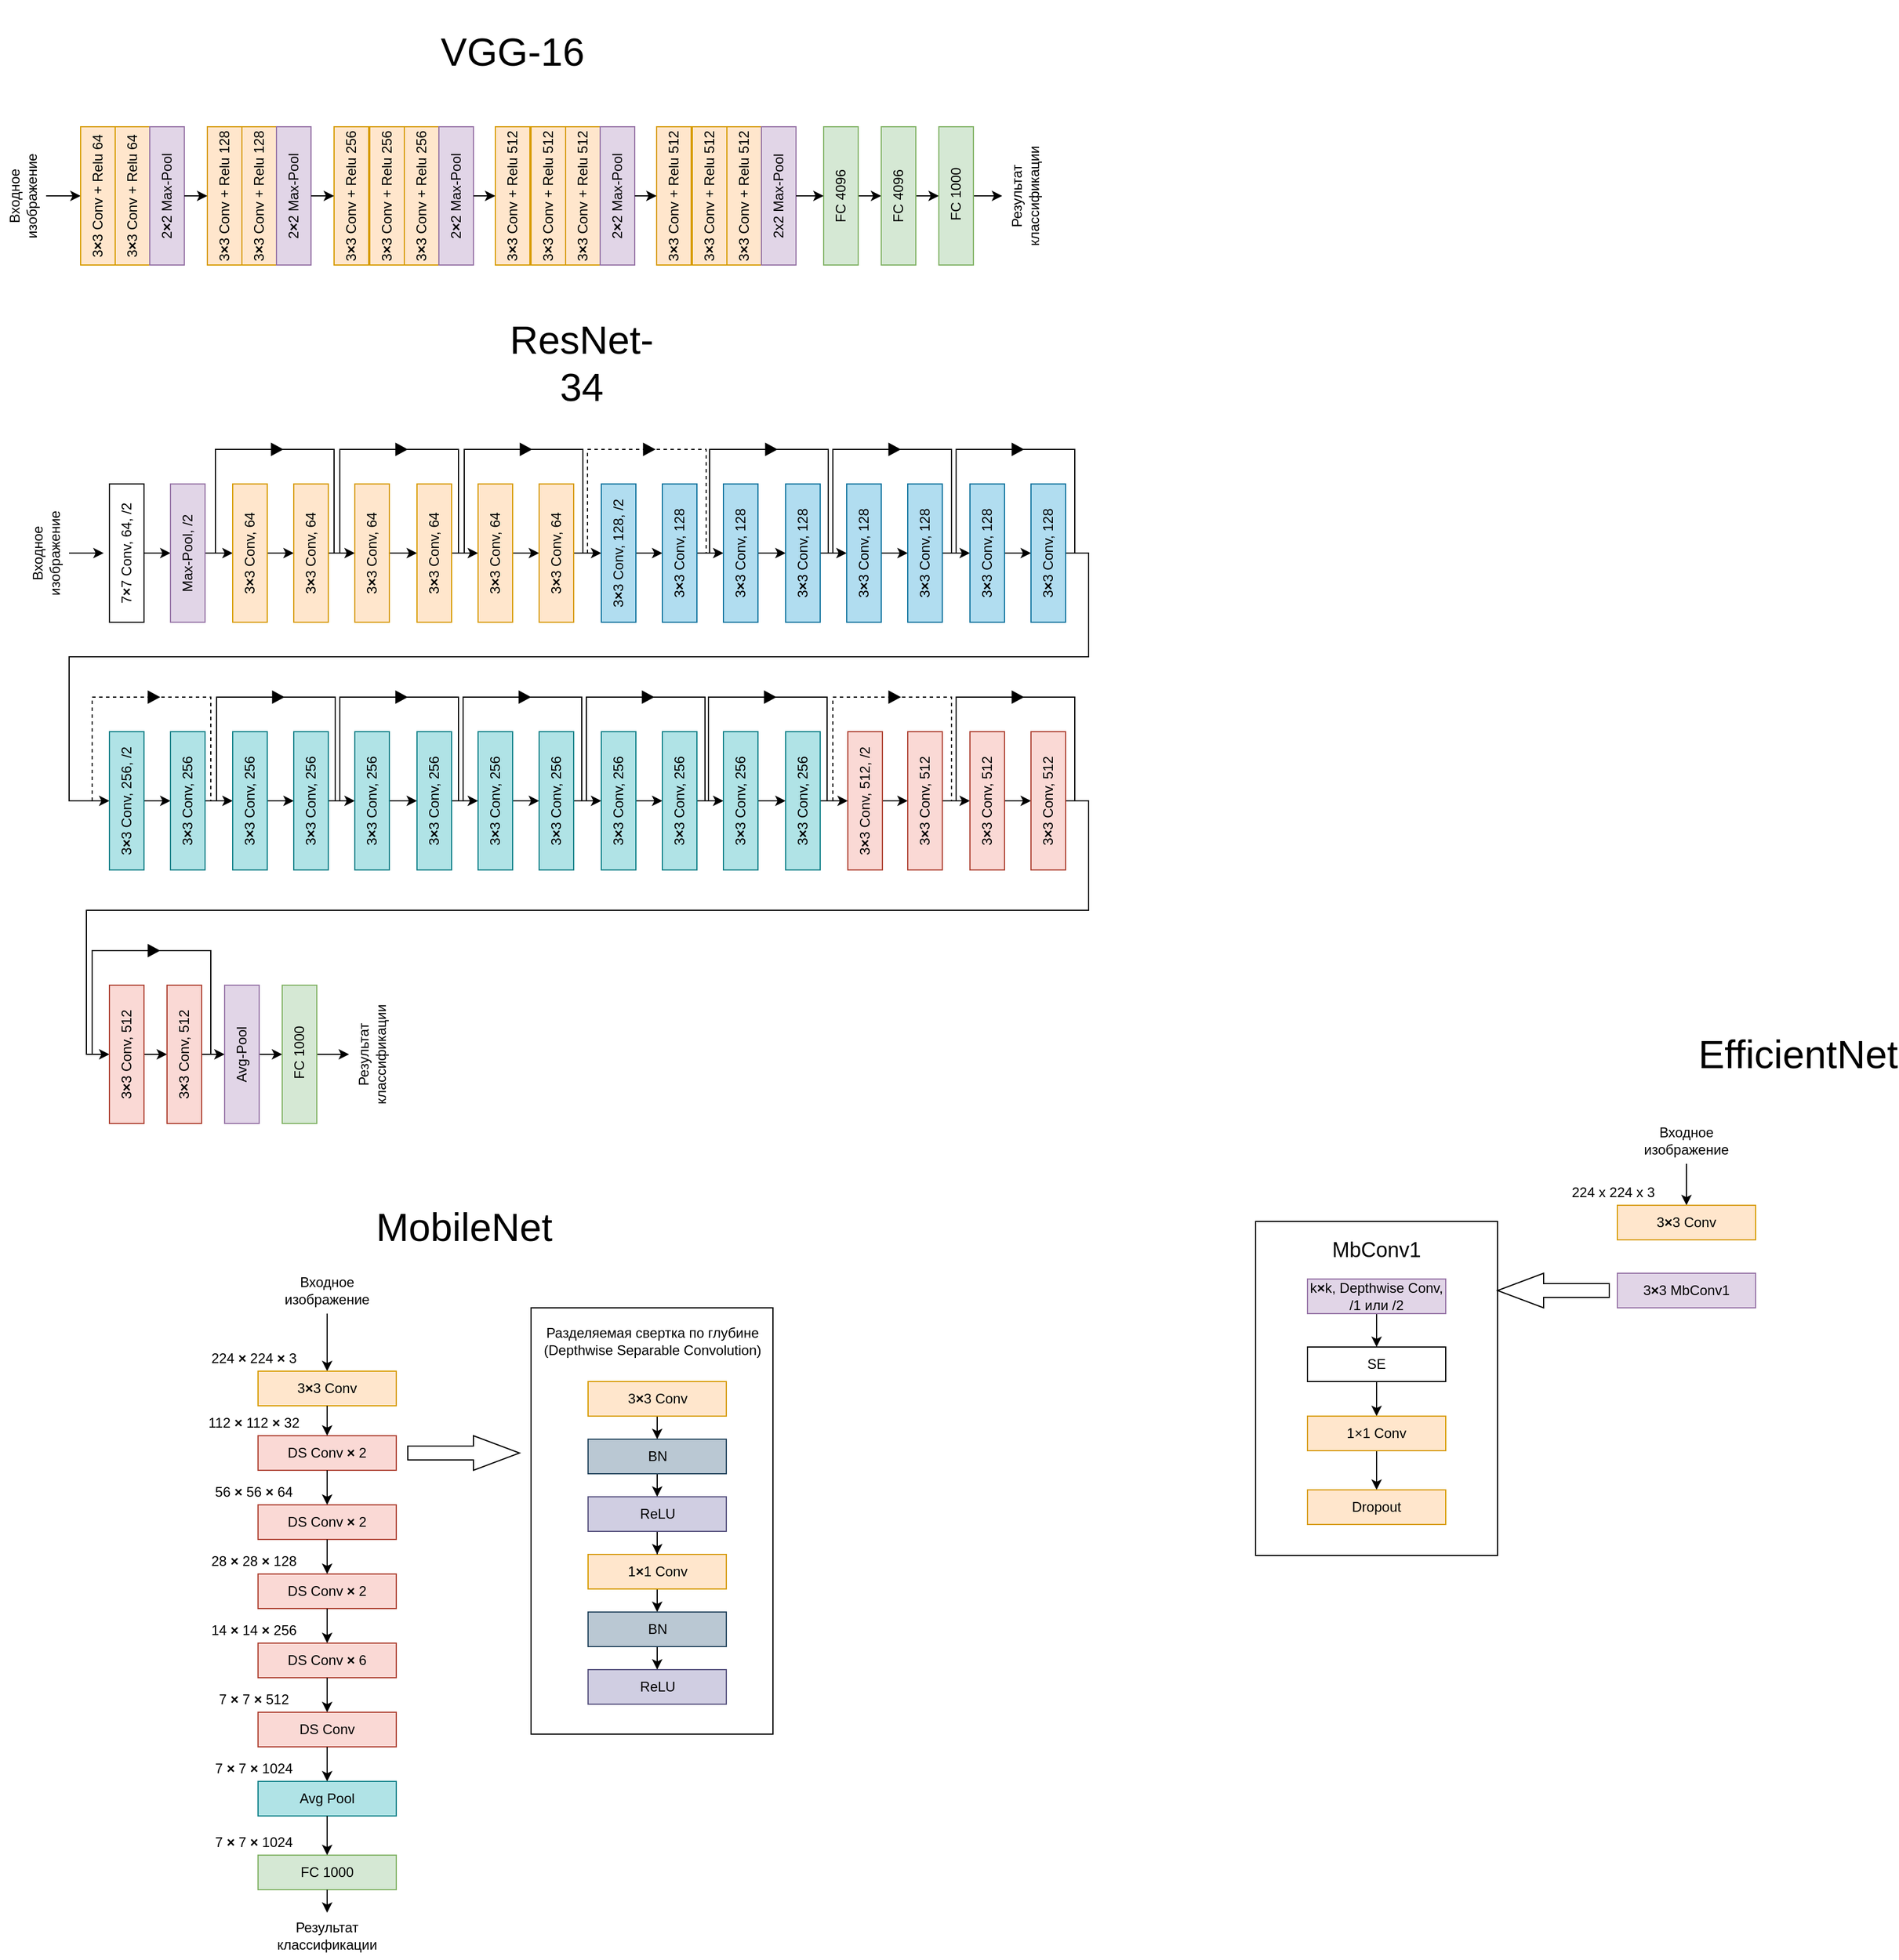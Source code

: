 <mxfile version="24.8.6">
  <diagram name="Страница — 1" id="NEjfCD_Eh1-GW2eltZbt">
    <mxGraphModel dx="1026" dy="1018" grid="1" gridSize="10" guides="1" tooltips="1" connect="1" arrows="1" fold="1" page="1" pageScale="1" pageWidth="827" pageHeight="1169" math="0" shadow="0">
      <root>
        <mxCell id="0" />
        <mxCell id="1" parent="0" />
        <mxCell id="G9T1TqWtmPURdtRibpyq-349" value="" style="rounded=0;whiteSpace=wrap;html=1;fillColor=none;" vertex="1" parent="1">
          <mxGeometry x="521" y="1305" width="210" height="370" as="geometry" />
        </mxCell>
        <mxCell id="G9T1TqWtmPURdtRibpyq-57" style="edgeStyle=orthogonalEdgeStyle;rounded=0;orthogonalLoop=1;jettySize=auto;html=1;exitX=0.5;exitY=1;exitDx=0;exitDy=0;entryX=0.5;entryY=0;entryDx=0;entryDy=0;" edge="1" parent="1" source="G9T1TqWtmPURdtRibpyq-2" target="G9T1TqWtmPURdtRibpyq-1">
          <mxGeometry relative="1" as="geometry" />
        </mxCell>
        <mxCell id="G9T1TqWtmPURdtRibpyq-2" value="Входное изображение" style="text;html=1;align=center;verticalAlign=middle;whiteSpace=wrap;rounded=0;rotation=-90;" vertex="1" parent="1">
          <mxGeometry x="40" y="320" width="80" height="40" as="geometry" />
        </mxCell>
        <mxCell id="G9T1TqWtmPURdtRibpyq-18" value="" style="group;fillColor=#e1d5e7;strokeColor=#9673a6;" vertex="1" connectable="0" parent="1">
          <mxGeometry x="130" y="280" width="90" height="120" as="geometry" />
        </mxCell>
        <mxCell id="G9T1TqWtmPURdtRibpyq-1" value="3&lt;span lang=&quot;ru&quot; class=&quot;BxUVEf ILfuVd&quot;&gt;&lt;span class=&quot;hgKElc&quot;&gt;&lt;b&gt;×&lt;/b&gt;&lt;/span&gt;&lt;/span&gt;3 Conv + Relu 64 " style="rounded=0;whiteSpace=wrap;html=1;rotation=-90;fillColor=#ffe6cc;strokeColor=#d79b00;" vertex="1" parent="G9T1TqWtmPURdtRibpyq-18">
          <mxGeometry x="-45" y="45" width="120" height="30" as="geometry" />
        </mxCell>
        <mxCell id="G9T1TqWtmPURdtRibpyq-3" value="3&lt;span lang=&quot;ru&quot; class=&quot;BxUVEf ILfuVd&quot;&gt;&lt;span class=&quot;hgKElc&quot;&gt;&lt;b&gt;×&lt;/b&gt;&lt;/span&gt;&lt;/span&gt;3 Conv + Relu 64 " style="rounded=0;whiteSpace=wrap;html=1;rotation=-90;fillColor=#ffe6cc;strokeColor=#d79b00;" vertex="1" parent="G9T1TqWtmPURdtRibpyq-18">
          <mxGeometry x="-15" y="45" width="120" height="30" as="geometry" />
        </mxCell>
        <mxCell id="G9T1TqWtmPURdtRibpyq-4" value="2&lt;span lang=&quot;ru&quot; class=&quot;BxUVEf ILfuVd&quot;&gt;&lt;span class=&quot;hgKElc&quot;&gt;&lt;b&gt;×&lt;/b&gt;&lt;/span&gt;&lt;/span&gt;2 Max-Pool" style="rounded=0;whiteSpace=wrap;html=1;rotation=-90;fillColor=#e1d5e7;strokeColor=#9673a6;" vertex="1" parent="G9T1TqWtmPURdtRibpyq-18">
          <mxGeometry x="15" y="45" width="120" height="30" as="geometry" />
        </mxCell>
        <mxCell id="G9T1TqWtmPURdtRibpyq-20" value="" style="group;fillColor=#ffe6cc;strokeColor=#d79b00;" vertex="1" connectable="0" parent="1">
          <mxGeometry x="240" y="280" width="90" height="120" as="geometry" />
        </mxCell>
        <mxCell id="G9T1TqWtmPURdtRibpyq-21" value="3&lt;span lang=&quot;ru&quot; class=&quot;BxUVEf ILfuVd&quot;&gt;&lt;span class=&quot;hgKElc&quot;&gt;&lt;b&gt;×&lt;/b&gt;&lt;/span&gt;&lt;/span&gt;3 Conv + Relu 128 " style="rounded=0;whiteSpace=wrap;html=1;rotation=-90;fillColor=#ffe6cc;strokeColor=#d79b00;" vertex="1" parent="G9T1TqWtmPURdtRibpyq-20">
          <mxGeometry x="-45" y="45" width="120" height="30" as="geometry" />
        </mxCell>
        <mxCell id="G9T1TqWtmPURdtRibpyq-22" value="3&lt;span lang=&quot;ru&quot; class=&quot;BxUVEf ILfuVd&quot;&gt;&lt;span class=&quot;hgKElc&quot;&gt;&lt;b&gt;×&lt;/b&gt;&lt;/span&gt;&lt;/span&gt;3 Conv + Relu 128" style="rounded=0;whiteSpace=wrap;html=1;rotation=-90;fillColor=#ffe6cc;strokeColor=#d79b00;" vertex="1" parent="G9T1TqWtmPURdtRibpyq-20">
          <mxGeometry x="-15" y="45" width="120" height="30" as="geometry" />
        </mxCell>
        <mxCell id="G9T1TqWtmPURdtRibpyq-23" value="2&lt;span lang=&quot;ru&quot; class=&quot;BxUVEf ILfuVd&quot;&gt;&lt;span class=&quot;hgKElc&quot;&gt;&lt;b&gt;×&lt;/b&gt;&lt;/span&gt;&lt;/span&gt;2 Max-Pool" style="rounded=0;whiteSpace=wrap;html=1;rotation=-90;fillColor=#e1d5e7;strokeColor=#9673a6;" vertex="1" parent="G9T1TqWtmPURdtRibpyq-20">
          <mxGeometry x="15" y="45" width="120" height="30" as="geometry" />
        </mxCell>
        <mxCell id="G9T1TqWtmPURdtRibpyq-30" value="" style="group;fillColor=#ffe6cc;strokeColor=#d79b00;" vertex="1" connectable="0" parent="1">
          <mxGeometry x="350" y="280" width="121" height="120" as="geometry" />
        </mxCell>
        <mxCell id="G9T1TqWtmPURdtRibpyq-24" value="" style="group;fillColor=#e1d5e7;strokeColor=#9673a6;" vertex="1" connectable="0" parent="G9T1TqWtmPURdtRibpyq-30">
          <mxGeometry x="31" width="90" height="120" as="geometry" />
        </mxCell>
        <mxCell id="G9T1TqWtmPURdtRibpyq-25" value="3&lt;span lang=&quot;ru&quot; class=&quot;BxUVEf ILfuVd&quot;&gt;&lt;span class=&quot;hgKElc&quot;&gt;&lt;b&gt;×&lt;/b&gt;&lt;/span&gt;&lt;/span&gt;3 Conv + Relu 256" style="rounded=0;whiteSpace=wrap;html=1;rotation=-90;fillColor=#ffe6cc;strokeColor=#d79b00;" vertex="1" parent="G9T1TqWtmPURdtRibpyq-24">
          <mxGeometry x="-45" y="45" width="120" height="30" as="geometry" />
        </mxCell>
        <mxCell id="G9T1TqWtmPURdtRibpyq-26" value="3&lt;span lang=&quot;ru&quot; class=&quot;BxUVEf ILfuVd&quot;&gt;&lt;span class=&quot;hgKElc&quot;&gt;&lt;b&gt;×&lt;/b&gt;&lt;/span&gt;&lt;/span&gt;3 Conv + Relu 256" style="rounded=0;whiteSpace=wrap;html=1;rotation=-90;fillColor=#ffe6cc;strokeColor=#d79b00;" vertex="1" parent="G9T1TqWtmPURdtRibpyq-24">
          <mxGeometry x="-15" y="45" width="120" height="30" as="geometry" />
        </mxCell>
        <mxCell id="G9T1TqWtmPURdtRibpyq-27" value="2&lt;span lang=&quot;ru&quot; class=&quot;BxUVEf ILfuVd&quot;&gt;&lt;span class=&quot;hgKElc&quot;&gt;&lt;b&gt;×&lt;/b&gt;&lt;/span&gt;&lt;/span&gt;2 Max-Pool" style="rounded=0;whiteSpace=wrap;html=1;rotation=-90;fillColor=#e1d5e7;strokeColor=#9673a6;" vertex="1" parent="G9T1TqWtmPURdtRibpyq-24">
          <mxGeometry x="15" y="45" width="120" height="30" as="geometry" />
        </mxCell>
        <mxCell id="G9T1TqWtmPURdtRibpyq-28" value="3&lt;span lang=&quot;ru&quot; class=&quot;BxUVEf ILfuVd&quot;&gt;&lt;span class=&quot;hgKElc&quot;&gt;&lt;b&gt;×&lt;/b&gt;&lt;/span&gt;&lt;/span&gt;3 Conv + Relu 256" style="rounded=0;whiteSpace=wrap;html=1;rotation=-90;fillColor=#ffe6cc;strokeColor=#d79b00;" vertex="1" parent="G9T1TqWtmPURdtRibpyq-30">
          <mxGeometry x="-45" y="45" width="120" height="30" as="geometry" />
        </mxCell>
        <mxCell id="G9T1TqWtmPURdtRibpyq-31" value="" style="group" vertex="1" connectable="0" parent="1">
          <mxGeometry x="490" y="280" width="121" height="120" as="geometry" />
        </mxCell>
        <mxCell id="G9T1TqWtmPURdtRibpyq-32" value="" style="group;fillColor=#ffe6cc;strokeColor=#d79b00;" vertex="1" connectable="0" parent="G9T1TqWtmPURdtRibpyq-31">
          <mxGeometry x="31" width="90" height="120" as="geometry" />
        </mxCell>
        <mxCell id="G9T1TqWtmPURdtRibpyq-33" value="3&lt;span lang=&quot;ru&quot; class=&quot;BxUVEf ILfuVd&quot;&gt;&lt;span class=&quot;hgKElc&quot;&gt;&lt;b&gt;×&lt;/b&gt;&lt;/span&gt;&lt;/span&gt;3 Conv + Relu 512" style="rounded=0;whiteSpace=wrap;html=1;rotation=-90;fillColor=#ffe6cc;strokeColor=#d79b00;" vertex="1" parent="G9T1TqWtmPURdtRibpyq-32">
          <mxGeometry x="-45" y="45" width="120" height="30" as="geometry" />
        </mxCell>
        <mxCell id="G9T1TqWtmPURdtRibpyq-34" value="3&lt;span lang=&quot;ru&quot; class=&quot;BxUVEf ILfuVd&quot;&gt;&lt;span class=&quot;hgKElc&quot;&gt;&lt;b&gt;×&lt;/b&gt;&lt;/span&gt;&lt;/span&gt;3 Conv + Relu 512" style="rounded=0;whiteSpace=wrap;html=1;rotation=-90;fillColor=#ffe6cc;strokeColor=#d79b00;" vertex="1" parent="G9T1TqWtmPURdtRibpyq-32">
          <mxGeometry x="-15" y="45" width="120" height="30" as="geometry" />
        </mxCell>
        <mxCell id="G9T1TqWtmPURdtRibpyq-35" value="2&lt;span lang=&quot;ru&quot; class=&quot;BxUVEf ILfuVd&quot;&gt;&lt;span class=&quot;hgKElc&quot;&gt;&lt;b&gt;×&lt;/b&gt;&lt;/span&gt;&lt;/span&gt;2 Max-Pool" style="rounded=0;whiteSpace=wrap;html=1;rotation=-90;fillColor=#e1d5e7;strokeColor=#9673a6;" vertex="1" parent="G9T1TqWtmPURdtRibpyq-32">
          <mxGeometry x="15" y="45" width="120" height="30" as="geometry" />
        </mxCell>
        <mxCell id="G9T1TqWtmPURdtRibpyq-36" value="3&lt;span lang=&quot;ru&quot; class=&quot;BxUVEf ILfuVd&quot;&gt;&lt;span class=&quot;hgKElc&quot;&gt;&lt;b&gt;×&lt;/b&gt;&lt;/span&gt;&lt;/span&gt;3 Conv + Relu 512" style="rounded=0;whiteSpace=wrap;html=1;rotation=-90;fillColor=#ffe6cc;strokeColor=#d79b00;" vertex="1" parent="G9T1TqWtmPURdtRibpyq-31">
          <mxGeometry x="-45" y="45" width="120" height="30" as="geometry" />
        </mxCell>
        <mxCell id="G9T1TqWtmPURdtRibpyq-37" value="" style="group" vertex="1" connectable="0" parent="1">
          <mxGeometry x="630" y="280" width="121" height="120" as="geometry" />
        </mxCell>
        <mxCell id="G9T1TqWtmPURdtRibpyq-38" value="" style="group" vertex="1" connectable="0" parent="G9T1TqWtmPURdtRibpyq-37">
          <mxGeometry x="31" width="90" height="120" as="geometry" />
        </mxCell>
        <mxCell id="G9T1TqWtmPURdtRibpyq-39" value="3&lt;span lang=&quot;ru&quot; class=&quot;BxUVEf ILfuVd&quot;&gt;&lt;span class=&quot;hgKElc&quot;&gt;&lt;b&gt;×&lt;/b&gt;&lt;/span&gt;&lt;/span&gt;3 Conv + Relu 512" style="rounded=0;whiteSpace=wrap;html=1;rotation=-90;fillColor=#ffe6cc;strokeColor=#d79b00;" vertex="1" parent="G9T1TqWtmPURdtRibpyq-38">
          <mxGeometry x="-45" y="45" width="120" height="30" as="geometry" />
        </mxCell>
        <mxCell id="G9T1TqWtmPURdtRibpyq-40" value="3&lt;span lang=&quot;ru&quot; class=&quot;BxUVEf ILfuVd&quot;&gt;&lt;span class=&quot;hgKElc&quot;&gt;&lt;b&gt;×&lt;/b&gt;&lt;/span&gt;&lt;/span&gt;3 Conv + Relu 512" style="rounded=0;whiteSpace=wrap;html=1;rotation=-90;fillColor=#ffe6cc;strokeColor=#d79b00;" vertex="1" parent="G9T1TqWtmPURdtRibpyq-38">
          <mxGeometry x="-15" y="45" width="120" height="30" as="geometry" />
        </mxCell>
        <mxCell id="G9T1TqWtmPURdtRibpyq-41" value="2x2 Max-Pool" style="rounded=0;whiteSpace=wrap;html=1;rotation=-90;fillColor=#e1d5e7;strokeColor=#9673a6;" vertex="1" parent="G9T1TqWtmPURdtRibpyq-38">
          <mxGeometry x="15" y="45" width="120" height="30" as="geometry" />
        </mxCell>
        <mxCell id="G9T1TqWtmPURdtRibpyq-42" value="3&lt;span lang=&quot;ru&quot; class=&quot;BxUVEf ILfuVd&quot;&gt;&lt;span class=&quot;hgKElc&quot;&gt;&lt;b&gt;×&lt;/b&gt;&lt;/span&gt;&lt;/span&gt;3 Conv + Relu 512" style="rounded=0;whiteSpace=wrap;html=1;rotation=-90;fillColor=#ffe6cc;strokeColor=#d79b00;" vertex="1" parent="G9T1TqWtmPURdtRibpyq-37">
          <mxGeometry x="-45" y="45" width="120" height="30" as="geometry" />
        </mxCell>
        <mxCell id="G9T1TqWtmPURdtRibpyq-60" style="edgeStyle=orthogonalEdgeStyle;rounded=0;orthogonalLoop=1;jettySize=auto;html=1;exitX=0.5;exitY=1;exitDx=0;exitDy=0;entryX=0.5;entryY=0;entryDx=0;entryDy=0;" edge="1" parent="1" source="G9T1TqWtmPURdtRibpyq-48" target="G9T1TqWtmPURdtRibpyq-59">
          <mxGeometry relative="1" as="geometry" />
        </mxCell>
        <mxCell id="G9T1TqWtmPURdtRibpyq-48" value="FC 4096" style="rounded=0;whiteSpace=wrap;html=1;rotation=-90;fillColor=#d5e8d4;strokeColor=#82b366;" vertex="1" parent="1">
          <mxGeometry x="730" y="325" width="120" height="30" as="geometry" />
        </mxCell>
        <mxCell id="G9T1TqWtmPURdtRibpyq-52" style="edgeStyle=orthogonalEdgeStyle;rounded=0;orthogonalLoop=1;jettySize=auto;html=1;exitX=0.5;exitY=1;exitDx=0;exitDy=0;entryX=0.5;entryY=0;entryDx=0;entryDy=0;" edge="1" parent="1" source="G9T1TqWtmPURdtRibpyq-4" target="G9T1TqWtmPURdtRibpyq-21">
          <mxGeometry relative="1" as="geometry" />
        </mxCell>
        <mxCell id="G9T1TqWtmPURdtRibpyq-53" style="edgeStyle=orthogonalEdgeStyle;rounded=0;orthogonalLoop=1;jettySize=auto;html=1;exitX=0.5;exitY=1;exitDx=0;exitDy=0;entryX=0.5;entryY=0;entryDx=0;entryDy=0;" edge="1" parent="1" source="G9T1TqWtmPURdtRibpyq-23" target="G9T1TqWtmPURdtRibpyq-28">
          <mxGeometry relative="1" as="geometry" />
        </mxCell>
        <mxCell id="G9T1TqWtmPURdtRibpyq-54" style="edgeStyle=orthogonalEdgeStyle;rounded=0;orthogonalLoop=1;jettySize=auto;html=1;exitX=0.5;exitY=1;exitDx=0;exitDy=0;entryX=0.5;entryY=0;entryDx=0;entryDy=0;" edge="1" parent="1" source="G9T1TqWtmPURdtRibpyq-27" target="G9T1TqWtmPURdtRibpyq-36">
          <mxGeometry relative="1" as="geometry" />
        </mxCell>
        <mxCell id="G9T1TqWtmPURdtRibpyq-55" style="edgeStyle=orthogonalEdgeStyle;rounded=0;orthogonalLoop=1;jettySize=auto;html=1;exitX=0.5;exitY=1;exitDx=0;exitDy=0;entryX=0.5;entryY=0;entryDx=0;entryDy=0;" edge="1" parent="1" source="G9T1TqWtmPURdtRibpyq-35" target="G9T1TqWtmPURdtRibpyq-42">
          <mxGeometry relative="1" as="geometry" />
        </mxCell>
        <mxCell id="G9T1TqWtmPURdtRibpyq-56" style="edgeStyle=orthogonalEdgeStyle;rounded=0;orthogonalLoop=1;jettySize=auto;html=1;exitX=0.5;exitY=1;exitDx=0;exitDy=0;entryX=0.5;entryY=0;entryDx=0;entryDy=0;" edge="1" parent="1" source="G9T1TqWtmPURdtRibpyq-41" target="G9T1TqWtmPURdtRibpyq-48">
          <mxGeometry relative="1" as="geometry" />
        </mxCell>
        <mxCell id="G9T1TqWtmPURdtRibpyq-63" style="edgeStyle=orthogonalEdgeStyle;rounded=0;orthogonalLoop=1;jettySize=auto;html=1;exitX=0.5;exitY=1;exitDx=0;exitDy=0;entryX=0.5;entryY=0;entryDx=0;entryDy=0;" edge="1" parent="1" source="G9T1TqWtmPURdtRibpyq-59" target="G9T1TqWtmPURdtRibpyq-62">
          <mxGeometry relative="1" as="geometry" />
        </mxCell>
        <mxCell id="G9T1TqWtmPURdtRibpyq-59" value="FC 4096" style="rounded=0;whiteSpace=wrap;html=1;rotation=-90;fillColor=#d5e8d4;strokeColor=#82b366;" vertex="1" parent="1">
          <mxGeometry x="780" y="325" width="120" height="30" as="geometry" />
        </mxCell>
        <mxCell id="G9T1TqWtmPURdtRibpyq-65" style="edgeStyle=orthogonalEdgeStyle;rounded=0;orthogonalLoop=1;jettySize=auto;html=1;exitX=0.5;exitY=1;exitDx=0;exitDy=0;" edge="1" parent="1" source="G9T1TqWtmPURdtRibpyq-62" target="G9T1TqWtmPURdtRibpyq-64">
          <mxGeometry relative="1" as="geometry" />
        </mxCell>
        <mxCell id="G9T1TqWtmPURdtRibpyq-62" value="&amp;nbsp;FC 1000" style="rounded=0;whiteSpace=wrap;html=1;rotation=-90;fillColor=#d5e8d4;strokeColor=#82b366;" vertex="1" parent="1">
          <mxGeometry x="830" y="325" width="120" height="30" as="geometry" />
        </mxCell>
        <mxCell id="G9T1TqWtmPURdtRibpyq-64" value="Результат классификации" style="text;html=1;align=center;verticalAlign=middle;whiteSpace=wrap;rounded=0;rotation=-90;" vertex="1" parent="1">
          <mxGeometry x="910" y="320" width="80" height="40" as="geometry" />
        </mxCell>
        <mxCell id="G9T1TqWtmPURdtRibpyq-66" value="&lt;font style=&quot;font-size: 34px;&quot;&gt;VGG-16&lt;/font&gt;" style="text;html=1;align=center;verticalAlign=middle;whiteSpace=wrap;rounded=0;" vertex="1" parent="1">
          <mxGeometry x="440" y="170" width="130" height="90" as="geometry" />
        </mxCell>
        <mxCell id="G9T1TqWtmPURdtRibpyq-92" style="edgeStyle=orthogonalEdgeStyle;rounded=0;orthogonalLoop=1;jettySize=auto;html=1;exitX=0.5;exitY=1;exitDx=0;exitDy=0;entryX=0.5;entryY=0;entryDx=0;entryDy=0;" edge="1" parent="1" source="G9T1TqWtmPURdtRibpyq-93">
          <mxGeometry relative="1" as="geometry">
            <mxPoint x="150" y="650" as="targetPoint" />
          </mxGeometry>
        </mxCell>
        <mxCell id="G9T1TqWtmPURdtRibpyq-93" value="Входное изображение" style="text;html=1;align=center;verticalAlign=middle;whiteSpace=wrap;rounded=0;rotation=-90;" vertex="1" parent="1">
          <mxGeometry x="60" y="630" width="80" height="40" as="geometry" />
        </mxCell>
        <mxCell id="G9T1TqWtmPURdtRibpyq-118" value="&lt;font style=&quot;font-size: 34px;&quot;&gt;ResNet-34&lt;/font&gt;" style="text;html=1;align=center;verticalAlign=middle;whiteSpace=wrap;rounded=0;" vertex="1" parent="1">
          <mxGeometry x="500" y="440" width="130" height="90" as="geometry" />
        </mxCell>
        <mxCell id="G9T1TqWtmPURdtRibpyq-126" style="edgeStyle=orthogonalEdgeStyle;rounded=0;orthogonalLoop=1;jettySize=auto;html=1;exitX=0.5;exitY=1;exitDx=0;exitDy=0;entryX=0.5;entryY=0;entryDx=0;entryDy=0;" edge="1" parent="1" source="G9T1TqWtmPURdtRibpyq-123" target="G9T1TqWtmPURdtRibpyq-125">
          <mxGeometry relative="1" as="geometry" />
        </mxCell>
        <mxCell id="G9T1TqWtmPURdtRibpyq-123" value="7&lt;span lang=&quot;ru&quot; class=&quot;BxUVEf ILfuVd&quot;&gt;&lt;span class=&quot;hgKElc&quot;&gt;&lt;b&gt;×&lt;/b&gt;&lt;/span&gt;&lt;/span&gt;7 Conv, 64, /2" style="rounded=0;whiteSpace=wrap;html=1;rotation=-90;" vertex="1" parent="1">
          <mxGeometry x="110" y="635" width="120" height="30" as="geometry" />
        </mxCell>
        <mxCell id="G9T1TqWtmPURdtRibpyq-140" style="edgeStyle=orthogonalEdgeStyle;rounded=0;orthogonalLoop=1;jettySize=auto;html=1;exitX=0.5;exitY=1;exitDx=0;exitDy=0;entryX=0.5;entryY=0;entryDx=0;entryDy=0;" edge="1" parent="1" source="G9T1TqWtmPURdtRibpyq-125" target="G9T1TqWtmPURdtRibpyq-134">
          <mxGeometry relative="1" as="geometry" />
        </mxCell>
        <mxCell id="G9T1TqWtmPURdtRibpyq-125" value="Max-Pool, /2" style="rounded=0;whiteSpace=wrap;html=1;rotation=-90;fillColor=#e1d5e7;strokeColor=#9673a6;" vertex="1" parent="1">
          <mxGeometry x="163" y="635" width="120" height="30" as="geometry" />
        </mxCell>
        <mxCell id="G9T1TqWtmPURdtRibpyq-142" style="edgeStyle=orthogonalEdgeStyle;rounded=0;orthogonalLoop=1;jettySize=auto;html=1;exitX=0.5;exitY=1;exitDx=0;exitDy=0;entryX=0.5;entryY=0;entryDx=0;entryDy=0;" edge="1" parent="1" source="G9T1TqWtmPURdtRibpyq-134" target="G9T1TqWtmPURdtRibpyq-135">
          <mxGeometry relative="1" as="geometry" />
        </mxCell>
        <mxCell id="G9T1TqWtmPURdtRibpyq-134" value="3&lt;span lang=&quot;ru&quot; class=&quot;BxUVEf ILfuVd&quot;&gt;&lt;span class=&quot;hgKElc&quot;&gt;&lt;b&gt;×&lt;/b&gt;&lt;/span&gt;&lt;/span&gt;3 Conv, 64 " style="rounded=0;whiteSpace=wrap;html=1;rotation=-90;fillColor=#ffe6cc;strokeColor=#d79b00;" vertex="1" parent="1">
          <mxGeometry x="217" y="635" width="120" height="30" as="geometry" />
        </mxCell>
        <mxCell id="G9T1TqWtmPURdtRibpyq-143" style="edgeStyle=orthogonalEdgeStyle;rounded=0;orthogonalLoop=1;jettySize=auto;html=1;exitX=0.5;exitY=1;exitDx=0;exitDy=0;entryX=0.5;entryY=0;entryDx=0;entryDy=0;" edge="1" parent="1" source="G9T1TqWtmPURdtRibpyq-135" target="G9T1TqWtmPURdtRibpyq-136">
          <mxGeometry relative="1" as="geometry" />
        </mxCell>
        <mxCell id="G9T1TqWtmPURdtRibpyq-135" value="3&lt;span lang=&quot;ru&quot; class=&quot;BxUVEf ILfuVd&quot;&gt;&lt;span class=&quot;hgKElc&quot;&gt;&lt;b&gt;×&lt;/b&gt;&lt;/span&gt;&lt;/span&gt;3 Conv, 64 " style="rounded=0;whiteSpace=wrap;html=1;rotation=-90;fillColor=#ffe6cc;strokeColor=#d79b00;" vertex="1" parent="1">
          <mxGeometry x="270" y="635" width="120" height="30" as="geometry" />
        </mxCell>
        <mxCell id="G9T1TqWtmPURdtRibpyq-144" style="edgeStyle=orthogonalEdgeStyle;rounded=0;orthogonalLoop=1;jettySize=auto;html=1;exitX=0.5;exitY=1;exitDx=0;exitDy=0;entryX=0.5;entryY=0;entryDx=0;entryDy=0;" edge="1" parent="1" source="G9T1TqWtmPURdtRibpyq-136" target="G9T1TqWtmPURdtRibpyq-137">
          <mxGeometry relative="1" as="geometry" />
        </mxCell>
        <mxCell id="G9T1TqWtmPURdtRibpyq-136" value="3&lt;span lang=&quot;ru&quot; class=&quot;BxUVEf ILfuVd&quot;&gt;&lt;span class=&quot;hgKElc&quot;&gt;&lt;b&gt;×&lt;/b&gt;&lt;/span&gt;&lt;/span&gt;3 Conv, 64 " style="rounded=0;whiteSpace=wrap;html=1;rotation=-90;fillColor=#ffe6cc;strokeColor=#d79b00;" vertex="1" parent="1">
          <mxGeometry x="323" y="635" width="120" height="30" as="geometry" />
        </mxCell>
        <mxCell id="G9T1TqWtmPURdtRibpyq-145" style="edgeStyle=orthogonalEdgeStyle;rounded=0;orthogonalLoop=1;jettySize=auto;html=1;exitX=0.5;exitY=1;exitDx=0;exitDy=0;entryX=0.5;entryY=0;entryDx=0;entryDy=0;" edge="1" parent="1" source="G9T1TqWtmPURdtRibpyq-137" target="G9T1TqWtmPURdtRibpyq-138">
          <mxGeometry relative="1" as="geometry" />
        </mxCell>
        <mxCell id="G9T1TqWtmPURdtRibpyq-137" value="3&lt;span lang=&quot;ru&quot; class=&quot;BxUVEf ILfuVd&quot;&gt;&lt;span class=&quot;hgKElc&quot;&gt;&lt;b&gt;×&lt;/b&gt;&lt;/span&gt;&lt;/span&gt;3 Conv, 64 " style="rounded=0;whiteSpace=wrap;html=1;rotation=-90;fillColor=#ffe6cc;strokeColor=#d79b00;" vertex="1" parent="1">
          <mxGeometry x="377" y="635" width="120" height="30" as="geometry" />
        </mxCell>
        <mxCell id="G9T1TqWtmPURdtRibpyq-146" style="edgeStyle=orthogonalEdgeStyle;rounded=0;orthogonalLoop=1;jettySize=auto;html=1;exitX=0.5;exitY=1;exitDx=0;exitDy=0;entryX=0.5;entryY=0;entryDx=0;entryDy=0;" edge="1" parent="1" source="G9T1TqWtmPURdtRibpyq-138" target="G9T1TqWtmPURdtRibpyq-139">
          <mxGeometry relative="1" as="geometry" />
        </mxCell>
        <mxCell id="G9T1TqWtmPURdtRibpyq-138" value="3&lt;span lang=&quot;ru&quot; class=&quot;BxUVEf ILfuVd&quot;&gt;&lt;span class=&quot;hgKElc&quot;&gt;&lt;b&gt;×&lt;/b&gt;&lt;/span&gt;&lt;/span&gt;3 Conv, 64 " style="rounded=0;whiteSpace=wrap;html=1;rotation=-90;fillColor=#ffe6cc;strokeColor=#d79b00;" vertex="1" parent="1">
          <mxGeometry x="430" y="635" width="120" height="30" as="geometry" />
        </mxCell>
        <mxCell id="G9T1TqWtmPURdtRibpyq-182" style="edgeStyle=orthogonalEdgeStyle;rounded=0;orthogonalLoop=1;jettySize=auto;html=1;exitX=0.5;exitY=1;exitDx=0;exitDy=0;entryX=0.5;entryY=0;entryDx=0;entryDy=0;" edge="1" parent="1" source="G9T1TqWtmPURdtRibpyq-139" target="G9T1TqWtmPURdtRibpyq-171">
          <mxGeometry relative="1" as="geometry" />
        </mxCell>
        <mxCell id="G9T1TqWtmPURdtRibpyq-139" value="3&lt;span lang=&quot;ru&quot; class=&quot;BxUVEf ILfuVd&quot;&gt;&lt;span class=&quot;hgKElc&quot;&gt;&lt;b&gt;×&lt;/b&gt;&lt;/span&gt;&lt;/span&gt;3 Conv, 64 " style="rounded=0;whiteSpace=wrap;html=1;rotation=-90;fillColor=#ffe6cc;strokeColor=#d79b00;" vertex="1" parent="1">
          <mxGeometry x="483" y="635" width="120" height="30" as="geometry" />
        </mxCell>
        <mxCell id="G9T1TqWtmPURdtRibpyq-167" value="" style="group" vertex="1" connectable="0" parent="1">
          <mxGeometry x="247" y="555" width="103" height="95" as="geometry" />
        </mxCell>
        <mxCell id="G9T1TqWtmPURdtRibpyq-151" value="" style="endArrow=none;html=1;rounded=0;endFill=0;" edge="1" parent="G9T1TqWtmPURdtRibpyq-167">
          <mxGeometry relative="1" as="geometry">
            <mxPoint y="95" as="sourcePoint" />
            <mxPoint x="103" y="95" as="targetPoint" />
            <Array as="points">
              <mxPoint y="5" />
              <mxPoint x="46.818" y="5" />
              <mxPoint x="103" y="5" />
              <mxPoint x="103" y="35" />
            </Array>
          </mxGeometry>
        </mxCell>
        <mxCell id="G9T1TqWtmPURdtRibpyq-154" value="" style="triangle;whiteSpace=wrap;html=1;fillColor=#000000;" vertex="1" parent="G9T1TqWtmPURdtRibpyq-167">
          <mxGeometry x="48.691" width="9.364" height="10" as="geometry" />
        </mxCell>
        <mxCell id="G9T1TqWtmPURdtRibpyq-168" value="" style="group" vertex="1" connectable="0" parent="1">
          <mxGeometry x="355" y="555" width="103" height="95" as="geometry" />
        </mxCell>
        <mxCell id="G9T1TqWtmPURdtRibpyq-169" value="" style="endArrow=none;html=1;rounded=0;endFill=0;" edge="1" parent="G9T1TqWtmPURdtRibpyq-168">
          <mxGeometry relative="1" as="geometry">
            <mxPoint y="95" as="sourcePoint" />
            <mxPoint x="103" y="95" as="targetPoint" />
            <Array as="points">
              <mxPoint y="5" />
              <mxPoint x="46.818" y="5" />
              <mxPoint x="103" y="5" />
              <mxPoint x="103" y="35" />
            </Array>
          </mxGeometry>
        </mxCell>
        <mxCell id="G9T1TqWtmPURdtRibpyq-170" value="" style="triangle;whiteSpace=wrap;html=1;fillColor=#000000;" vertex="1" parent="G9T1TqWtmPURdtRibpyq-168">
          <mxGeometry x="48.691" width="9.364" height="10" as="geometry" />
        </mxCell>
        <mxCell id="G9T1TqWtmPURdtRibpyq-183" style="edgeStyle=orthogonalEdgeStyle;rounded=0;orthogonalLoop=1;jettySize=auto;html=1;exitX=0.5;exitY=1;exitDx=0;exitDy=0;entryX=0.5;entryY=0;entryDx=0;entryDy=0;" edge="1" parent="1" source="G9T1TqWtmPURdtRibpyq-171" target="G9T1TqWtmPURdtRibpyq-172">
          <mxGeometry relative="1" as="geometry" />
        </mxCell>
        <mxCell id="G9T1TqWtmPURdtRibpyq-171" value="3&lt;span lang=&quot;ru&quot; class=&quot;BxUVEf ILfuVd&quot;&gt;&lt;span class=&quot;hgKElc&quot;&gt;&lt;b&gt;×&lt;/b&gt;&lt;/span&gt;&lt;/span&gt;3 Conv, 128, /2 " style="rounded=0;whiteSpace=wrap;html=1;rotation=-90;fillColor=#b1ddf0;strokeColor=#10739e;" vertex="1" parent="1">
          <mxGeometry x="537" y="635" width="120" height="30" as="geometry" />
        </mxCell>
        <mxCell id="G9T1TqWtmPURdtRibpyq-184" style="edgeStyle=orthogonalEdgeStyle;rounded=0;orthogonalLoop=1;jettySize=auto;html=1;exitX=0.5;exitY=1;exitDx=0;exitDy=0;entryX=0.5;entryY=0;entryDx=0;entryDy=0;" edge="1" parent="1" source="G9T1TqWtmPURdtRibpyq-172" target="G9T1TqWtmPURdtRibpyq-173">
          <mxGeometry relative="1" as="geometry" />
        </mxCell>
        <mxCell id="G9T1TqWtmPURdtRibpyq-172" value="3&lt;span lang=&quot;ru&quot; class=&quot;BxUVEf ILfuVd&quot;&gt;&lt;span class=&quot;hgKElc&quot;&gt;&lt;b&gt;×&lt;/b&gt;&lt;/span&gt;&lt;/span&gt;3 Conv, 128" style="rounded=0;whiteSpace=wrap;html=1;rotation=-90;fillColor=#b1ddf0;strokeColor=#10739e;" vertex="1" parent="1">
          <mxGeometry x="590" y="635" width="120" height="30" as="geometry" />
        </mxCell>
        <mxCell id="G9T1TqWtmPURdtRibpyq-185" style="edgeStyle=orthogonalEdgeStyle;rounded=0;orthogonalLoop=1;jettySize=auto;html=1;exitX=0.5;exitY=1;exitDx=0;exitDy=0;" edge="1" parent="1" source="G9T1TqWtmPURdtRibpyq-173" target="G9T1TqWtmPURdtRibpyq-174">
          <mxGeometry relative="1" as="geometry" />
        </mxCell>
        <mxCell id="G9T1TqWtmPURdtRibpyq-173" value="3&lt;span lang=&quot;ru&quot; class=&quot;BxUVEf ILfuVd&quot;&gt;&lt;span class=&quot;hgKElc&quot;&gt;&lt;b&gt;×&lt;/b&gt;&lt;/span&gt;&lt;/span&gt;3 Conv, 128" style="rounded=0;whiteSpace=wrap;html=1;rotation=-90;fillColor=#b1ddf0;strokeColor=#10739e;" vertex="1" parent="1">
          <mxGeometry x="643" y="635" width="120" height="30" as="geometry" />
        </mxCell>
        <mxCell id="G9T1TqWtmPURdtRibpyq-186" style="edgeStyle=orthogonalEdgeStyle;rounded=0;orthogonalLoop=1;jettySize=auto;html=1;exitX=0.5;exitY=1;exitDx=0;exitDy=0;entryX=0.5;entryY=0;entryDx=0;entryDy=0;" edge="1" parent="1" source="G9T1TqWtmPURdtRibpyq-174" target="G9T1TqWtmPURdtRibpyq-175">
          <mxGeometry relative="1" as="geometry" />
        </mxCell>
        <mxCell id="G9T1TqWtmPURdtRibpyq-174" value="3&lt;span lang=&quot;ru&quot; class=&quot;BxUVEf ILfuVd&quot;&gt;&lt;span class=&quot;hgKElc&quot;&gt;&lt;b&gt;×&lt;/b&gt;&lt;/span&gt;&lt;/span&gt;3 Conv, 128" style="rounded=0;whiteSpace=wrap;html=1;rotation=-90;fillColor=#b1ddf0;strokeColor=#10739e;" vertex="1" parent="1">
          <mxGeometry x="697" y="635" width="120" height="30" as="geometry" />
        </mxCell>
        <mxCell id="G9T1TqWtmPURdtRibpyq-188" style="edgeStyle=orthogonalEdgeStyle;rounded=0;orthogonalLoop=1;jettySize=auto;html=1;exitX=0.5;exitY=1;exitDx=0;exitDy=0;entryX=0.5;entryY=0;entryDx=0;entryDy=0;" edge="1" parent="1" source="G9T1TqWtmPURdtRibpyq-175" target="G9T1TqWtmPURdtRibpyq-176">
          <mxGeometry relative="1" as="geometry" />
        </mxCell>
        <mxCell id="G9T1TqWtmPURdtRibpyq-175" value="3&lt;span lang=&quot;ru&quot; class=&quot;BxUVEf ILfuVd&quot;&gt;&lt;span class=&quot;hgKElc&quot;&gt;&lt;b&gt;×&lt;/b&gt;&lt;/span&gt;&lt;/span&gt;3 Conv, 128" style="rounded=0;whiteSpace=wrap;html=1;rotation=-90;fillColor=#b1ddf0;strokeColor=#10739e;" vertex="1" parent="1">
          <mxGeometry x="750" y="635" width="120" height="30" as="geometry" />
        </mxCell>
        <mxCell id="G9T1TqWtmPURdtRibpyq-189" style="edgeStyle=orthogonalEdgeStyle;rounded=0;orthogonalLoop=1;jettySize=auto;html=1;exitX=0.5;exitY=1;exitDx=0;exitDy=0;" edge="1" parent="1" source="G9T1TqWtmPURdtRibpyq-176" target="G9T1TqWtmPURdtRibpyq-177">
          <mxGeometry relative="1" as="geometry" />
        </mxCell>
        <mxCell id="G9T1TqWtmPURdtRibpyq-176" value="3&lt;span lang=&quot;ru&quot; class=&quot;BxUVEf ILfuVd&quot;&gt;&lt;span class=&quot;hgKElc&quot;&gt;&lt;b&gt;×&lt;/b&gt;&lt;/span&gt;&lt;/span&gt;3 Conv, 128" style="rounded=0;whiteSpace=wrap;html=1;rotation=-90;fillColor=#b1ddf0;strokeColor=#10739e;" vertex="1" parent="1">
          <mxGeometry x="803" y="635" width="120" height="30" as="geometry" />
        </mxCell>
        <mxCell id="G9T1TqWtmPURdtRibpyq-190" style="edgeStyle=orthogonalEdgeStyle;rounded=0;orthogonalLoop=1;jettySize=auto;html=1;exitX=0.5;exitY=1;exitDx=0;exitDy=0;entryX=0.5;entryY=0;entryDx=0;entryDy=0;" edge="1" parent="1" source="G9T1TqWtmPURdtRibpyq-177" target="G9T1TqWtmPURdtRibpyq-180">
          <mxGeometry relative="1" as="geometry" />
        </mxCell>
        <mxCell id="G9T1TqWtmPURdtRibpyq-177" value="3&lt;span lang=&quot;ru&quot; class=&quot;BxUVEf ILfuVd&quot;&gt;&lt;span class=&quot;hgKElc&quot;&gt;&lt;b&gt;×&lt;/b&gt;&lt;/span&gt;&lt;/span&gt;3 Conv, 128" style="rounded=0;whiteSpace=wrap;html=1;rotation=-90;fillColor=#b1ddf0;strokeColor=#10739e;" vertex="1" parent="1">
          <mxGeometry x="857" y="635" width="120" height="30" as="geometry" />
        </mxCell>
        <mxCell id="G9T1TqWtmPURdtRibpyq-223" style="edgeStyle=orthogonalEdgeStyle;rounded=0;orthogonalLoop=1;jettySize=auto;html=1;exitX=0.5;exitY=1;exitDx=0;exitDy=0;entryX=0.5;entryY=0;entryDx=0;entryDy=0;" edge="1" parent="1" source="G9T1TqWtmPURdtRibpyq-180" target="G9T1TqWtmPURdtRibpyq-216">
          <mxGeometry relative="1" as="geometry">
            <Array as="points">
              <mxPoint x="1005" y="650" />
              <mxPoint x="1005" y="740" />
              <mxPoint x="120" y="740" />
              <mxPoint x="120" y="865" />
            </Array>
          </mxGeometry>
        </mxCell>
        <mxCell id="G9T1TqWtmPURdtRibpyq-180" value="3&lt;span lang=&quot;ru&quot; class=&quot;BxUVEf ILfuVd&quot;&gt;&lt;span class=&quot;hgKElc&quot;&gt;&lt;b&gt;×&lt;/b&gt;&lt;/span&gt;&lt;/span&gt;3 Conv, 128" style="rounded=0;whiteSpace=wrap;html=1;rotation=-90;fillColor=#b1ddf0;strokeColor=#10739e;" vertex="1" parent="1">
          <mxGeometry x="910" y="635" width="120" height="30" as="geometry" />
        </mxCell>
        <mxCell id="G9T1TqWtmPURdtRibpyq-191" value="" style="group" vertex="1" connectable="0" parent="1">
          <mxGeometry x="463" y="555" width="103" height="95" as="geometry" />
        </mxCell>
        <mxCell id="G9T1TqWtmPURdtRibpyq-192" value="" style="endArrow=none;html=1;rounded=0;endFill=0;" edge="1" parent="G9T1TqWtmPURdtRibpyq-191">
          <mxGeometry relative="1" as="geometry">
            <mxPoint y="95" as="sourcePoint" />
            <mxPoint x="103" y="95" as="targetPoint" />
            <Array as="points">
              <mxPoint y="5.0" />
              <mxPoint x="46.818" y="5.0" />
              <mxPoint x="103" y="5.0" />
              <mxPoint x="103" y="35.0" />
            </Array>
          </mxGeometry>
        </mxCell>
        <mxCell id="G9T1TqWtmPURdtRibpyq-193" value="" style="triangle;whiteSpace=wrap;html=1;fillColor=#000000;" vertex="1" parent="G9T1TqWtmPURdtRibpyq-191">
          <mxGeometry x="48.691" width="9.364" height="10.0" as="geometry" />
        </mxCell>
        <mxCell id="G9T1TqWtmPURdtRibpyq-197" value="" style="group;dashed=1;" vertex="1" connectable="0" parent="1">
          <mxGeometry x="570" y="555" width="103" height="95" as="geometry" />
        </mxCell>
        <mxCell id="G9T1TqWtmPURdtRibpyq-198" value="" style="endArrow=none;html=1;rounded=0;endFill=0;dashed=1;" edge="1" parent="G9T1TqWtmPURdtRibpyq-197">
          <mxGeometry relative="1" as="geometry">
            <mxPoint y="95" as="sourcePoint" />
            <mxPoint x="103" y="95" as="targetPoint" />
            <Array as="points">
              <mxPoint y="5.0" />
              <mxPoint x="46.818" y="5.0" />
              <mxPoint x="103" y="5.0" />
              <mxPoint x="103" y="35.0" />
            </Array>
          </mxGeometry>
        </mxCell>
        <mxCell id="G9T1TqWtmPURdtRibpyq-199" value="" style="triangle;whiteSpace=wrap;html=1;fillColor=#000000;" vertex="1" parent="G9T1TqWtmPURdtRibpyq-197">
          <mxGeometry x="48.691" width="9.364" height="10.0" as="geometry" />
        </mxCell>
        <mxCell id="G9T1TqWtmPURdtRibpyq-205" value="" style="group" vertex="1" connectable="0" parent="1">
          <mxGeometry x="783" y="555" width="103" height="95" as="geometry" />
        </mxCell>
        <mxCell id="G9T1TqWtmPURdtRibpyq-206" value="" style="endArrow=none;html=1;rounded=0;endFill=0;" edge="1" parent="G9T1TqWtmPURdtRibpyq-205">
          <mxGeometry relative="1" as="geometry">
            <mxPoint y="95" as="sourcePoint" />
            <mxPoint x="103" y="95" as="targetPoint" />
            <Array as="points">
              <mxPoint y="5.0" />
              <mxPoint x="46.818" y="5.0" />
              <mxPoint x="103" y="5.0" />
              <mxPoint x="103" y="35.0" />
            </Array>
          </mxGeometry>
        </mxCell>
        <mxCell id="G9T1TqWtmPURdtRibpyq-207" value="" style="triangle;whiteSpace=wrap;html=1;fillColor=#000000;" vertex="1" parent="G9T1TqWtmPURdtRibpyq-205">
          <mxGeometry x="48.691" width="9.364" height="10.0" as="geometry" />
        </mxCell>
        <mxCell id="G9T1TqWtmPURdtRibpyq-213" value="" style="group" vertex="1" connectable="0" parent="1">
          <mxGeometry x="676" y="555" width="103" height="95" as="geometry" />
        </mxCell>
        <mxCell id="G9T1TqWtmPURdtRibpyq-214" value="" style="endArrow=none;html=1;rounded=0;endFill=0;" edge="1" parent="G9T1TqWtmPURdtRibpyq-213">
          <mxGeometry relative="1" as="geometry">
            <mxPoint y="95" as="sourcePoint" />
            <mxPoint x="103" y="95" as="targetPoint" />
            <Array as="points">
              <mxPoint y="5.0" />
              <mxPoint x="46.818" y="5.0" />
              <mxPoint x="103" y="5.0" />
              <mxPoint x="103" y="35.0" />
            </Array>
          </mxGeometry>
        </mxCell>
        <mxCell id="G9T1TqWtmPURdtRibpyq-215" value="" style="triangle;whiteSpace=wrap;html=1;fillColor=#000000;" vertex="1" parent="G9T1TqWtmPURdtRibpyq-213">
          <mxGeometry x="48.691" width="9.364" height="10.0" as="geometry" />
        </mxCell>
        <mxCell id="G9T1TqWtmPURdtRibpyq-241" style="edgeStyle=orthogonalEdgeStyle;rounded=0;orthogonalLoop=1;jettySize=auto;html=1;exitX=0.5;exitY=1;exitDx=0;exitDy=0;" edge="1" parent="1" source="G9T1TqWtmPURdtRibpyq-216" target="G9T1TqWtmPURdtRibpyq-227">
          <mxGeometry relative="1" as="geometry" />
        </mxCell>
        <mxCell id="G9T1TqWtmPURdtRibpyq-216" value="3&lt;span lang=&quot;ru&quot; class=&quot;BxUVEf ILfuVd&quot;&gt;&lt;span class=&quot;hgKElc&quot;&gt;&lt;b&gt;×&lt;/b&gt;&lt;/span&gt;&lt;/span&gt;3 Conv, 256, /2 " style="rounded=0;whiteSpace=wrap;html=1;rotation=-90;fillColor=#b0e3e6;strokeColor=#0e8088;" vertex="1" parent="1">
          <mxGeometry x="110" y="850" width="120" height="30" as="geometry" />
        </mxCell>
        <mxCell id="G9T1TqWtmPURdtRibpyq-224" value="" style="group" vertex="1" connectable="0" parent="1">
          <mxGeometry x="890" y="555" width="103" height="95" as="geometry" />
        </mxCell>
        <mxCell id="G9T1TqWtmPURdtRibpyq-225" value="" style="endArrow=none;html=1;rounded=0;endFill=0;" edge="1" parent="G9T1TqWtmPURdtRibpyq-224">
          <mxGeometry relative="1" as="geometry">
            <mxPoint y="95" as="sourcePoint" />
            <mxPoint x="103" y="95" as="targetPoint" />
            <Array as="points">
              <mxPoint y="5.0" />
              <mxPoint x="46.818" y="5.0" />
              <mxPoint x="103" y="5.0" />
              <mxPoint x="103" y="35.0" />
            </Array>
          </mxGeometry>
        </mxCell>
        <mxCell id="G9T1TqWtmPURdtRibpyq-226" value="" style="triangle;whiteSpace=wrap;html=1;fillColor=#000000;" vertex="1" parent="G9T1TqWtmPURdtRibpyq-224">
          <mxGeometry x="48.691" width="9.364" height="10.0" as="geometry" />
        </mxCell>
        <mxCell id="G9T1TqWtmPURdtRibpyq-242" style="edgeStyle=orthogonalEdgeStyle;rounded=0;orthogonalLoop=1;jettySize=auto;html=1;exitX=0.5;exitY=1;exitDx=0;exitDy=0;entryX=0.5;entryY=0;entryDx=0;entryDy=0;" edge="1" parent="1" source="G9T1TqWtmPURdtRibpyq-227" target="G9T1TqWtmPURdtRibpyq-228">
          <mxGeometry relative="1" as="geometry" />
        </mxCell>
        <mxCell id="G9T1TqWtmPURdtRibpyq-227" value="3&lt;span lang=&quot;ru&quot; class=&quot;BxUVEf ILfuVd&quot;&gt;&lt;span class=&quot;hgKElc&quot;&gt;&lt;b&gt;×&lt;/b&gt;&lt;/span&gt;&lt;/span&gt;3 Conv, 256" style="rounded=0;whiteSpace=wrap;html=1;rotation=-90;fillColor=#b0e3e6;strokeColor=#0e8088;" vertex="1" parent="1">
          <mxGeometry x="163" y="850" width="120" height="30" as="geometry" />
        </mxCell>
        <mxCell id="G9T1TqWtmPURdtRibpyq-243" style="edgeStyle=orthogonalEdgeStyle;rounded=0;orthogonalLoop=1;jettySize=auto;html=1;exitX=0.5;exitY=1;exitDx=0;exitDy=0;entryX=0.5;entryY=0;entryDx=0;entryDy=0;" edge="1" parent="1" source="G9T1TqWtmPURdtRibpyq-228" target="G9T1TqWtmPURdtRibpyq-229">
          <mxGeometry relative="1" as="geometry" />
        </mxCell>
        <mxCell id="G9T1TqWtmPURdtRibpyq-228" value="3&lt;span lang=&quot;ru&quot; class=&quot;BxUVEf ILfuVd&quot;&gt;&lt;span class=&quot;hgKElc&quot;&gt;&lt;b&gt;×&lt;/b&gt;&lt;/span&gt;&lt;/span&gt;3 Conv, 256" style="rounded=0;whiteSpace=wrap;html=1;rotation=-90;fillColor=#b0e3e6;strokeColor=#0e8088;" vertex="1" parent="1">
          <mxGeometry x="217" y="850" width="120" height="30" as="geometry" />
        </mxCell>
        <mxCell id="G9T1TqWtmPURdtRibpyq-244" style="edgeStyle=orthogonalEdgeStyle;rounded=0;orthogonalLoop=1;jettySize=auto;html=1;exitX=0.5;exitY=1;exitDx=0;exitDy=0;entryX=0.5;entryY=0;entryDx=0;entryDy=0;" edge="1" parent="1" source="G9T1TqWtmPURdtRibpyq-229" target="G9T1TqWtmPURdtRibpyq-230">
          <mxGeometry relative="1" as="geometry" />
        </mxCell>
        <mxCell id="G9T1TqWtmPURdtRibpyq-229" value="3&lt;span lang=&quot;ru&quot; class=&quot;BxUVEf ILfuVd&quot;&gt;&lt;span class=&quot;hgKElc&quot;&gt;&lt;b&gt;×&lt;/b&gt;&lt;/span&gt;&lt;/span&gt;3 Conv, 256" style="rounded=0;whiteSpace=wrap;html=1;rotation=-90;fillColor=#b0e3e6;strokeColor=#0e8088;" vertex="1" parent="1">
          <mxGeometry x="270" y="850" width="120" height="30" as="geometry" />
        </mxCell>
        <mxCell id="G9T1TqWtmPURdtRibpyq-245" style="edgeStyle=orthogonalEdgeStyle;rounded=0;orthogonalLoop=1;jettySize=auto;html=1;exitX=0.5;exitY=1;exitDx=0;exitDy=0;entryX=0.5;entryY=0;entryDx=0;entryDy=0;" edge="1" parent="1" source="G9T1TqWtmPURdtRibpyq-230" target="G9T1TqWtmPURdtRibpyq-231">
          <mxGeometry relative="1" as="geometry" />
        </mxCell>
        <mxCell id="G9T1TqWtmPURdtRibpyq-230" value="3&lt;span lang=&quot;ru&quot; class=&quot;BxUVEf ILfuVd&quot;&gt;&lt;span class=&quot;hgKElc&quot;&gt;&lt;b&gt;×&lt;/b&gt;&lt;/span&gt;&lt;/span&gt;3 Conv, 256" style="rounded=0;whiteSpace=wrap;html=1;rotation=-90;fillColor=#b0e3e6;strokeColor=#0e8088;" vertex="1" parent="1">
          <mxGeometry x="323" y="850" width="120" height="30" as="geometry" />
        </mxCell>
        <mxCell id="G9T1TqWtmPURdtRibpyq-246" style="edgeStyle=orthogonalEdgeStyle;rounded=0;orthogonalLoop=1;jettySize=auto;html=1;exitX=0.5;exitY=1;exitDx=0;exitDy=0;entryX=0.5;entryY=0;entryDx=0;entryDy=0;" edge="1" parent="1" source="G9T1TqWtmPURdtRibpyq-231" target="G9T1TqWtmPURdtRibpyq-232">
          <mxGeometry relative="1" as="geometry" />
        </mxCell>
        <mxCell id="G9T1TqWtmPURdtRibpyq-231" value="3&lt;span lang=&quot;ru&quot; class=&quot;BxUVEf ILfuVd&quot;&gt;&lt;span class=&quot;hgKElc&quot;&gt;&lt;b&gt;×&lt;/b&gt;&lt;/span&gt;&lt;/span&gt;3 Conv, 256" style="rounded=0;whiteSpace=wrap;html=1;rotation=-90;fillColor=#b0e3e6;strokeColor=#0e8088;" vertex="1" parent="1">
          <mxGeometry x="377" y="850" width="120" height="30" as="geometry" />
        </mxCell>
        <mxCell id="G9T1TqWtmPURdtRibpyq-247" style="edgeStyle=orthogonalEdgeStyle;rounded=0;orthogonalLoop=1;jettySize=auto;html=1;exitX=0.5;exitY=1;exitDx=0;exitDy=0;entryX=0.5;entryY=0;entryDx=0;entryDy=0;" edge="1" parent="1" source="G9T1TqWtmPURdtRibpyq-232" target="G9T1TqWtmPURdtRibpyq-233">
          <mxGeometry relative="1" as="geometry" />
        </mxCell>
        <mxCell id="G9T1TqWtmPURdtRibpyq-232" value="3&lt;span lang=&quot;ru&quot; class=&quot;BxUVEf ILfuVd&quot;&gt;&lt;span class=&quot;hgKElc&quot;&gt;&lt;b&gt;×&lt;/b&gt;&lt;/span&gt;&lt;/span&gt;3 Conv, 256" style="rounded=0;whiteSpace=wrap;html=1;rotation=-90;fillColor=#b0e3e6;strokeColor=#0e8088;" vertex="1" parent="1">
          <mxGeometry x="430" y="850" width="120" height="30" as="geometry" />
        </mxCell>
        <mxCell id="G9T1TqWtmPURdtRibpyq-248" style="edgeStyle=orthogonalEdgeStyle;rounded=0;orthogonalLoop=1;jettySize=auto;html=1;exitX=0.5;exitY=1;exitDx=0;exitDy=0;" edge="1" parent="1" source="G9T1TqWtmPURdtRibpyq-233" target="G9T1TqWtmPURdtRibpyq-234">
          <mxGeometry relative="1" as="geometry" />
        </mxCell>
        <mxCell id="G9T1TqWtmPURdtRibpyq-233" value="3&lt;span lang=&quot;ru&quot; class=&quot;BxUVEf ILfuVd&quot;&gt;&lt;span class=&quot;hgKElc&quot;&gt;&lt;b&gt;×&lt;/b&gt;&lt;/span&gt;&lt;/span&gt;3 Conv, 256" style="rounded=0;whiteSpace=wrap;html=1;rotation=-90;fillColor=#b0e3e6;strokeColor=#0e8088;" vertex="1" parent="1">
          <mxGeometry x="483" y="850" width="120" height="30" as="geometry" />
        </mxCell>
        <mxCell id="G9T1TqWtmPURdtRibpyq-249" style="edgeStyle=orthogonalEdgeStyle;rounded=0;orthogonalLoop=1;jettySize=auto;html=1;exitX=0.5;exitY=1;exitDx=0;exitDy=0;" edge="1" parent="1" source="G9T1TqWtmPURdtRibpyq-234" target="G9T1TqWtmPURdtRibpyq-238">
          <mxGeometry relative="1" as="geometry" />
        </mxCell>
        <mxCell id="G9T1TqWtmPURdtRibpyq-234" value="3&lt;span lang=&quot;ru&quot; class=&quot;BxUVEf ILfuVd&quot;&gt;&lt;span class=&quot;hgKElc&quot;&gt;&lt;b&gt;×&lt;/b&gt;&lt;/span&gt;&lt;/span&gt;3 Conv, 256" style="rounded=0;whiteSpace=wrap;html=1;rotation=-90;fillColor=#b0e3e6;strokeColor=#0e8088;" vertex="1" parent="1">
          <mxGeometry x="537" y="850" width="120" height="30" as="geometry" />
        </mxCell>
        <mxCell id="G9T1TqWtmPURdtRibpyq-250" style="edgeStyle=orthogonalEdgeStyle;rounded=0;orthogonalLoop=1;jettySize=auto;html=1;exitX=0.5;exitY=1;exitDx=0;exitDy=0;entryX=0.5;entryY=0;entryDx=0;entryDy=0;" edge="1" parent="1" source="G9T1TqWtmPURdtRibpyq-238" target="G9T1TqWtmPURdtRibpyq-239">
          <mxGeometry relative="1" as="geometry" />
        </mxCell>
        <mxCell id="G9T1TqWtmPURdtRibpyq-238" value="3&lt;span lang=&quot;ru&quot; class=&quot;BxUVEf ILfuVd&quot;&gt;&lt;span class=&quot;hgKElc&quot;&gt;&lt;b&gt;×&lt;/b&gt;&lt;/span&gt;&lt;/span&gt;3 Conv, 256" style="rounded=0;whiteSpace=wrap;html=1;rotation=-90;fillColor=#b0e3e6;strokeColor=#0e8088;" vertex="1" parent="1">
          <mxGeometry x="590" y="850" width="120" height="30" as="geometry" />
        </mxCell>
        <mxCell id="G9T1TqWtmPURdtRibpyq-251" style="edgeStyle=orthogonalEdgeStyle;rounded=0;orthogonalLoop=1;jettySize=auto;html=1;exitX=0.5;exitY=1;exitDx=0;exitDy=0;entryX=0.5;entryY=0;entryDx=0;entryDy=0;" edge="1" parent="1" source="G9T1TqWtmPURdtRibpyq-239" target="G9T1TqWtmPURdtRibpyq-240">
          <mxGeometry relative="1" as="geometry" />
        </mxCell>
        <mxCell id="G9T1TqWtmPURdtRibpyq-239" value="3&lt;span lang=&quot;ru&quot; class=&quot;BxUVEf ILfuVd&quot;&gt;&lt;span class=&quot;hgKElc&quot;&gt;&lt;b&gt;×&lt;/b&gt;&lt;/span&gt;&lt;/span&gt;3 Conv, 256" style="rounded=0;whiteSpace=wrap;html=1;rotation=-90;fillColor=#b0e3e6;strokeColor=#0e8088;" vertex="1" parent="1">
          <mxGeometry x="643" y="850" width="120" height="30" as="geometry" />
        </mxCell>
        <mxCell id="G9T1TqWtmPURdtRibpyq-280" style="edgeStyle=orthogonalEdgeStyle;rounded=0;orthogonalLoop=1;jettySize=auto;html=1;exitX=0.5;exitY=1;exitDx=0;exitDy=0;entryX=0.5;entryY=0;entryDx=0;entryDy=0;" edge="1" parent="1" source="G9T1TqWtmPURdtRibpyq-240" target="G9T1TqWtmPURdtRibpyq-255">
          <mxGeometry relative="1" as="geometry" />
        </mxCell>
        <mxCell id="G9T1TqWtmPURdtRibpyq-240" value="3&lt;span lang=&quot;ru&quot; class=&quot;BxUVEf ILfuVd&quot;&gt;&lt;span class=&quot;hgKElc&quot;&gt;&lt;b&gt;×&lt;/b&gt;&lt;/span&gt;&lt;/span&gt;3 Conv, 256" style="rounded=0;whiteSpace=wrap;html=1;rotation=-90;fillColor=#b0e3e6;strokeColor=#0e8088;" vertex="1" parent="1">
          <mxGeometry x="697" y="850" width="120" height="30" as="geometry" />
        </mxCell>
        <mxCell id="G9T1TqWtmPURdtRibpyq-281" style="edgeStyle=orthogonalEdgeStyle;rounded=0;orthogonalLoop=1;jettySize=auto;html=1;exitX=0.5;exitY=1;exitDx=0;exitDy=0;entryX=0.5;entryY=0;entryDx=0;entryDy=0;" edge="1" parent="1" source="G9T1TqWtmPURdtRibpyq-255" target="G9T1TqWtmPURdtRibpyq-256">
          <mxGeometry relative="1" as="geometry" />
        </mxCell>
        <mxCell id="G9T1TqWtmPURdtRibpyq-255" value="3&lt;span lang=&quot;ru&quot; class=&quot;BxUVEf ILfuVd&quot;&gt;&lt;span class=&quot;hgKElc&quot;&gt;&lt;b&gt;×&lt;/b&gt;&lt;/span&gt;&lt;/span&gt;3 Conv, 512, /2 " style="rounded=0;whiteSpace=wrap;html=1;rotation=-90;fillColor=#fad9d5;strokeColor=#ae4132;" vertex="1" parent="1">
          <mxGeometry x="751" y="850" width="120" height="30" as="geometry" />
        </mxCell>
        <mxCell id="G9T1TqWtmPURdtRibpyq-282" style="edgeStyle=orthogonalEdgeStyle;rounded=0;orthogonalLoop=1;jettySize=auto;html=1;exitX=0.5;exitY=1;exitDx=0;exitDy=0;entryX=0.5;entryY=0;entryDx=0;entryDy=0;" edge="1" parent="1" source="G9T1TqWtmPURdtRibpyq-256" target="G9T1TqWtmPURdtRibpyq-257">
          <mxGeometry relative="1" as="geometry" />
        </mxCell>
        <mxCell id="G9T1TqWtmPURdtRibpyq-256" value="3&lt;span lang=&quot;ru&quot; class=&quot;BxUVEf ILfuVd&quot;&gt;&lt;span class=&quot;hgKElc&quot;&gt;&lt;b&gt;×&lt;/b&gt;&lt;/span&gt;&lt;/span&gt;3 Conv, 512" style="rounded=0;whiteSpace=wrap;html=1;rotation=-90;fillColor=#fad9d5;strokeColor=#ae4132;" vertex="1" parent="1">
          <mxGeometry x="803" y="850" width="120" height="30" as="geometry" />
        </mxCell>
        <mxCell id="G9T1TqWtmPURdtRibpyq-283" style="edgeStyle=orthogonalEdgeStyle;rounded=0;orthogonalLoop=1;jettySize=auto;html=1;exitX=0.5;exitY=1;exitDx=0;exitDy=0;entryX=0.5;entryY=0;entryDx=0;entryDy=0;" edge="1" parent="1" source="G9T1TqWtmPURdtRibpyq-257" target="G9T1TqWtmPURdtRibpyq-259">
          <mxGeometry relative="1" as="geometry" />
        </mxCell>
        <mxCell id="G9T1TqWtmPURdtRibpyq-257" value="3&lt;span lang=&quot;ru&quot; class=&quot;BxUVEf ILfuVd&quot;&gt;&lt;span class=&quot;hgKElc&quot;&gt;&lt;b&gt;×&lt;/b&gt;&lt;/span&gt;&lt;/span&gt;3 Conv, 512" style="rounded=0;whiteSpace=wrap;html=1;rotation=-90;fillColor=#fad9d5;strokeColor=#ae4132;" vertex="1" parent="1">
          <mxGeometry x="857" y="850" width="120" height="30" as="geometry" />
        </mxCell>
        <mxCell id="G9T1TqWtmPURdtRibpyq-291" style="edgeStyle=orthogonalEdgeStyle;rounded=0;orthogonalLoop=1;jettySize=auto;html=1;exitX=0.5;exitY=1;exitDx=0;exitDy=0;entryX=0.5;entryY=0;entryDx=0;entryDy=0;" edge="1" parent="1" source="G9T1TqWtmPURdtRibpyq-259" target="G9T1TqWtmPURdtRibpyq-260">
          <mxGeometry relative="1" as="geometry">
            <Array as="points">
              <mxPoint x="1005" y="865" />
              <mxPoint x="1005" y="960" />
              <mxPoint x="135" y="960" />
              <mxPoint x="135" y="1085" />
            </Array>
          </mxGeometry>
        </mxCell>
        <mxCell id="G9T1TqWtmPURdtRibpyq-259" value="3&lt;span lang=&quot;ru&quot; class=&quot;BxUVEf ILfuVd&quot;&gt;&lt;span class=&quot;hgKElc&quot;&gt;&lt;b&gt;×&lt;/b&gt;&lt;/span&gt;&lt;/span&gt;3 Conv, 512" style="rounded=0;whiteSpace=wrap;html=1;rotation=-90;fillColor=#fad9d5;strokeColor=#ae4132;" vertex="1" parent="1">
          <mxGeometry x="910" y="850" width="120" height="30" as="geometry" />
        </mxCell>
        <mxCell id="G9T1TqWtmPURdtRibpyq-295" style="edgeStyle=orthogonalEdgeStyle;rounded=0;orthogonalLoop=1;jettySize=auto;html=1;exitX=0.5;exitY=1;exitDx=0;exitDy=0;entryX=0.5;entryY=0;entryDx=0;entryDy=0;" edge="1" parent="1" source="G9T1TqWtmPURdtRibpyq-260" target="G9T1TqWtmPURdtRibpyq-261">
          <mxGeometry relative="1" as="geometry" />
        </mxCell>
        <mxCell id="G9T1TqWtmPURdtRibpyq-260" value="3&lt;span lang=&quot;ru&quot; class=&quot;BxUVEf ILfuVd&quot;&gt;&lt;span class=&quot;hgKElc&quot;&gt;&lt;b&gt;×&lt;/b&gt;&lt;/span&gt;&lt;/span&gt;3 Conv, 512" style="rounded=0;whiteSpace=wrap;html=1;rotation=-90;fillColor=#fad9d5;strokeColor=#ae4132;" vertex="1" parent="1">
          <mxGeometry x="110" y="1070" width="120" height="30" as="geometry" />
        </mxCell>
        <mxCell id="G9T1TqWtmPURdtRibpyq-296" style="edgeStyle=orthogonalEdgeStyle;rounded=0;orthogonalLoop=1;jettySize=auto;html=1;exitX=0.5;exitY=1;exitDx=0;exitDy=0;entryX=0.5;entryY=0;entryDx=0;entryDy=0;" edge="1" parent="1" source="G9T1TqWtmPURdtRibpyq-261" target="G9T1TqWtmPURdtRibpyq-262">
          <mxGeometry relative="1" as="geometry" />
        </mxCell>
        <mxCell id="G9T1TqWtmPURdtRibpyq-261" value="3&lt;span lang=&quot;ru&quot; class=&quot;BxUVEf ILfuVd&quot;&gt;&lt;span class=&quot;hgKElc&quot;&gt;&lt;b&gt;×&lt;/b&gt;&lt;/span&gt;&lt;/span&gt;3 Conv, 512" style="rounded=0;whiteSpace=wrap;html=1;rotation=-90;fillColor=#fad9d5;strokeColor=#ae4132;" vertex="1" parent="1">
          <mxGeometry x="160" y="1070" width="120" height="30" as="geometry" />
        </mxCell>
        <mxCell id="G9T1TqWtmPURdtRibpyq-297" style="edgeStyle=orthogonalEdgeStyle;rounded=0;orthogonalLoop=1;jettySize=auto;html=1;exitX=0.5;exitY=1;exitDx=0;exitDy=0;entryX=0.5;entryY=0;entryDx=0;entryDy=0;" edge="1" parent="1" source="G9T1TqWtmPURdtRibpyq-262" target="G9T1TqWtmPURdtRibpyq-263">
          <mxGeometry relative="1" as="geometry" />
        </mxCell>
        <mxCell id="G9T1TqWtmPURdtRibpyq-262" value="Avg-Pool" style="rounded=0;whiteSpace=wrap;html=1;rotation=-90;fillColor=#e1d5e7;strokeColor=#9673a6;" vertex="1" parent="1">
          <mxGeometry x="210" y="1070" width="120" height="30" as="geometry" />
        </mxCell>
        <mxCell id="G9T1TqWtmPURdtRibpyq-299" style="edgeStyle=orthogonalEdgeStyle;rounded=0;orthogonalLoop=1;jettySize=auto;html=1;exitX=0.5;exitY=1;exitDx=0;exitDy=0;" edge="1" parent="1" source="G9T1TqWtmPURdtRibpyq-263" target="G9T1TqWtmPURdtRibpyq-264">
          <mxGeometry relative="1" as="geometry" />
        </mxCell>
        <mxCell id="G9T1TqWtmPURdtRibpyq-263" value="&amp;nbsp;FC 1000" style="rounded=0;whiteSpace=wrap;html=1;rotation=-90;fillColor=#d5e8d4;strokeColor=#82b366;" vertex="1" parent="1">
          <mxGeometry x="260" y="1070" width="120" height="30" as="geometry" />
        </mxCell>
        <mxCell id="G9T1TqWtmPURdtRibpyq-264" value="Результат классификации" style="text;html=1;align=center;verticalAlign=middle;whiteSpace=wrap;rounded=0;rotation=-90;" vertex="1" parent="1">
          <mxGeometry x="343" y="1065" width="80" height="40" as="geometry" />
        </mxCell>
        <mxCell id="G9T1TqWtmPURdtRibpyq-265" value="" style="group;dashed=1;" vertex="1" connectable="0" parent="1">
          <mxGeometry x="140" y="770" width="103" height="95" as="geometry" />
        </mxCell>
        <mxCell id="G9T1TqWtmPURdtRibpyq-266" value="" style="endArrow=none;html=1;rounded=0;endFill=0;dashed=1;" edge="1" parent="G9T1TqWtmPURdtRibpyq-265">
          <mxGeometry relative="1" as="geometry">
            <mxPoint y="95" as="sourcePoint" />
            <mxPoint x="103" y="95" as="targetPoint" />
            <Array as="points">
              <mxPoint y="5.0" />
              <mxPoint x="46.818" y="5.0" />
              <mxPoint x="103" y="5.0" />
              <mxPoint x="103" y="35.0" />
            </Array>
          </mxGeometry>
        </mxCell>
        <mxCell id="G9T1TqWtmPURdtRibpyq-267" value="" style="triangle;whiteSpace=wrap;html=1;fillColor=#000000;" vertex="1" parent="G9T1TqWtmPURdtRibpyq-265">
          <mxGeometry x="48.691" width="9.364" height="10.0" as="geometry" />
        </mxCell>
        <mxCell id="G9T1TqWtmPURdtRibpyq-268" value="" style="group" vertex="1" connectable="0" parent="1">
          <mxGeometry x="248" y="770" width="103" height="95" as="geometry" />
        </mxCell>
        <mxCell id="G9T1TqWtmPURdtRibpyq-269" value="" style="endArrow=none;html=1;rounded=0;endFill=0;" edge="1" parent="G9T1TqWtmPURdtRibpyq-268">
          <mxGeometry relative="1" as="geometry">
            <mxPoint y="95" as="sourcePoint" />
            <mxPoint x="103" y="95" as="targetPoint" />
            <Array as="points">
              <mxPoint y="5" />
              <mxPoint x="46.818" y="5" />
              <mxPoint x="103" y="5" />
              <mxPoint x="103" y="35" />
            </Array>
          </mxGeometry>
        </mxCell>
        <mxCell id="G9T1TqWtmPURdtRibpyq-270" value="" style="triangle;whiteSpace=wrap;html=1;fillColor=#000000;" vertex="1" parent="G9T1TqWtmPURdtRibpyq-268">
          <mxGeometry x="48.691" width="9.364" height="10" as="geometry" />
        </mxCell>
        <mxCell id="G9T1TqWtmPURdtRibpyq-271" value="" style="group" vertex="1" connectable="0" parent="1">
          <mxGeometry x="355" y="770" width="103" height="95" as="geometry" />
        </mxCell>
        <mxCell id="G9T1TqWtmPURdtRibpyq-272" value="" style="endArrow=none;html=1;rounded=0;endFill=0;" edge="1" parent="G9T1TqWtmPURdtRibpyq-271">
          <mxGeometry relative="1" as="geometry">
            <mxPoint y="95" as="sourcePoint" />
            <mxPoint x="103" y="95" as="targetPoint" />
            <Array as="points">
              <mxPoint y="5" />
              <mxPoint x="46.818" y="5" />
              <mxPoint x="103" y="5" />
              <mxPoint x="103" y="35" />
            </Array>
          </mxGeometry>
        </mxCell>
        <mxCell id="G9T1TqWtmPURdtRibpyq-273" value="" style="triangle;whiteSpace=wrap;html=1;fillColor=#000000;" vertex="1" parent="G9T1TqWtmPURdtRibpyq-271">
          <mxGeometry x="48.691" width="9.364" height="10" as="geometry" />
        </mxCell>
        <mxCell id="G9T1TqWtmPURdtRibpyq-274" value="" style="group" vertex="1" connectable="0" parent="1">
          <mxGeometry x="462" y="770" width="103" height="95" as="geometry" />
        </mxCell>
        <mxCell id="G9T1TqWtmPURdtRibpyq-275" value="" style="endArrow=none;html=1;rounded=0;endFill=0;" edge="1" parent="G9T1TqWtmPURdtRibpyq-274">
          <mxGeometry relative="1" as="geometry">
            <mxPoint y="95" as="sourcePoint" />
            <mxPoint x="103" y="95" as="targetPoint" />
            <Array as="points">
              <mxPoint y="5" />
              <mxPoint x="46.818" y="5" />
              <mxPoint x="103" y="5" />
              <mxPoint x="103" y="35" />
            </Array>
          </mxGeometry>
        </mxCell>
        <mxCell id="G9T1TqWtmPURdtRibpyq-276" value="" style="triangle;whiteSpace=wrap;html=1;fillColor=#000000;" vertex="1" parent="G9T1TqWtmPURdtRibpyq-274">
          <mxGeometry x="48.691" width="9.364" height="10" as="geometry" />
        </mxCell>
        <mxCell id="G9T1TqWtmPURdtRibpyq-277" value="" style="group" vertex="1" connectable="0" parent="1">
          <mxGeometry x="569" y="770" width="103" height="95" as="geometry" />
        </mxCell>
        <mxCell id="G9T1TqWtmPURdtRibpyq-278" value="" style="endArrow=none;html=1;rounded=0;endFill=0;" edge="1" parent="G9T1TqWtmPURdtRibpyq-277">
          <mxGeometry relative="1" as="geometry">
            <mxPoint y="95" as="sourcePoint" />
            <mxPoint x="103" y="95" as="targetPoint" />
            <Array as="points">
              <mxPoint y="5" />
              <mxPoint x="46.818" y="5" />
              <mxPoint x="103" y="5" />
              <mxPoint x="103" y="35" />
            </Array>
          </mxGeometry>
        </mxCell>
        <mxCell id="G9T1TqWtmPURdtRibpyq-279" value="" style="triangle;whiteSpace=wrap;html=1;fillColor=#000000;" vertex="1" parent="G9T1TqWtmPURdtRibpyq-277">
          <mxGeometry x="48.691" width="9.364" height="10" as="geometry" />
        </mxCell>
        <mxCell id="G9T1TqWtmPURdtRibpyq-284" value="" style="group" vertex="1" connectable="0" parent="1">
          <mxGeometry x="675" y="770" width="103" height="95" as="geometry" />
        </mxCell>
        <mxCell id="G9T1TqWtmPURdtRibpyq-285" value="" style="endArrow=none;html=1;rounded=0;endFill=0;" edge="1" parent="G9T1TqWtmPURdtRibpyq-284">
          <mxGeometry relative="1" as="geometry">
            <mxPoint y="95" as="sourcePoint" />
            <mxPoint x="103" y="95" as="targetPoint" />
            <Array as="points">
              <mxPoint y="5" />
              <mxPoint x="46.818" y="5" />
              <mxPoint x="103" y="5" />
              <mxPoint x="103" y="35" />
            </Array>
          </mxGeometry>
        </mxCell>
        <mxCell id="G9T1TqWtmPURdtRibpyq-286" value="" style="triangle;whiteSpace=wrap;html=1;fillColor=#000000;" vertex="1" parent="G9T1TqWtmPURdtRibpyq-284">
          <mxGeometry x="48.691" width="9.364" height="10" as="geometry" />
        </mxCell>
        <mxCell id="G9T1TqWtmPURdtRibpyq-287" value="" style="group;dashed=1;" vertex="1" connectable="0" parent="1">
          <mxGeometry x="783" y="770" width="103" height="95" as="geometry" />
        </mxCell>
        <mxCell id="G9T1TqWtmPURdtRibpyq-288" value="" style="endArrow=none;html=1;rounded=0;endFill=0;dashed=1;" edge="1" parent="G9T1TqWtmPURdtRibpyq-287">
          <mxGeometry relative="1" as="geometry">
            <mxPoint y="95" as="sourcePoint" />
            <mxPoint x="103" y="95" as="targetPoint" />
            <Array as="points">
              <mxPoint y="5.0" />
              <mxPoint x="46.818" y="5.0" />
              <mxPoint x="103" y="5.0" />
              <mxPoint x="103" y="35.0" />
            </Array>
          </mxGeometry>
        </mxCell>
        <mxCell id="G9T1TqWtmPURdtRibpyq-289" value="" style="triangle;whiteSpace=wrap;html=1;fillColor=#000000;" vertex="1" parent="G9T1TqWtmPURdtRibpyq-287">
          <mxGeometry x="48.691" width="9.364" height="10.0" as="geometry" />
        </mxCell>
        <mxCell id="G9T1TqWtmPURdtRibpyq-292" value="" style="group" vertex="1" connectable="0" parent="1">
          <mxGeometry x="890" y="770" width="103" height="95" as="geometry" />
        </mxCell>
        <mxCell id="G9T1TqWtmPURdtRibpyq-293" value="" style="endArrow=none;html=1;rounded=0;endFill=0;" edge="1" parent="G9T1TqWtmPURdtRibpyq-292">
          <mxGeometry relative="1" as="geometry">
            <mxPoint y="95" as="sourcePoint" />
            <mxPoint x="103" y="95" as="targetPoint" />
            <Array as="points">
              <mxPoint y="5" />
              <mxPoint x="46.818" y="5" />
              <mxPoint x="103" y="5" />
              <mxPoint x="103" y="35" />
            </Array>
          </mxGeometry>
        </mxCell>
        <mxCell id="G9T1TqWtmPURdtRibpyq-294" value="" style="triangle;whiteSpace=wrap;html=1;fillColor=#000000;" vertex="1" parent="G9T1TqWtmPURdtRibpyq-292">
          <mxGeometry x="48.691" width="9.364" height="10" as="geometry" />
        </mxCell>
        <mxCell id="G9T1TqWtmPURdtRibpyq-300" value="" style="group" vertex="1" connectable="0" parent="1">
          <mxGeometry x="140" y="990" width="103" height="95" as="geometry" />
        </mxCell>
        <mxCell id="G9T1TqWtmPURdtRibpyq-301" value="" style="endArrow=none;html=1;rounded=0;endFill=0;" edge="1" parent="G9T1TqWtmPURdtRibpyq-300">
          <mxGeometry relative="1" as="geometry">
            <mxPoint y="95" as="sourcePoint" />
            <mxPoint x="103" y="95" as="targetPoint" />
            <Array as="points">
              <mxPoint y="5" />
              <mxPoint x="46.818" y="5" />
              <mxPoint x="103" y="5" />
              <mxPoint x="103" y="35" />
            </Array>
          </mxGeometry>
        </mxCell>
        <mxCell id="G9T1TqWtmPURdtRibpyq-302" value="" style="triangle;whiteSpace=wrap;html=1;fillColor=#000000;" vertex="1" parent="G9T1TqWtmPURdtRibpyq-300">
          <mxGeometry x="48.691" width="9.364" height="10" as="geometry" />
        </mxCell>
        <mxCell id="G9T1TqWtmPURdtRibpyq-304" value="Входное изображение" style="text;html=1;align=center;verticalAlign=middle;whiteSpace=wrap;rounded=0;rotation=0;" vertex="1" parent="1">
          <mxGeometry x="304" y="1270" width="80" height="40" as="geometry" />
        </mxCell>
        <mxCell id="G9T1TqWtmPURdtRibpyq-343" value="&lt;font style=&quot;font-size: 34px;&quot;&gt;MobileNet&lt;/font&gt;" style="text;html=1;align=center;verticalAlign=middle;whiteSpace=wrap;rounded=0;" vertex="1" parent="1">
          <mxGeometry x="397.5" y="1190" width="130" height="90" as="geometry" />
        </mxCell>
        <mxCell id="G9T1TqWtmPURdtRibpyq-347" value="" style="html=1;shadow=0;dashed=0;align=center;verticalAlign=middle;shape=mxgraph.arrows2.arrow;dy=0.6;dx=40;notch=0;rotation=-180;" vertex="1" parent="1">
          <mxGeometry x="1360" y="1275" width="97" height="30" as="geometry" />
        </mxCell>
        <mxCell id="G9T1TqWtmPURdtRibpyq-350" value="&lt;div&gt;Разделяемая свертка по глубине&lt;/div&gt;&lt;div&gt;(Depthwise Separable Convolution)&lt;/div&gt;" style="text;html=1;align=center;verticalAlign=middle;resizable=0;points=[];autosize=1;strokeColor=none;fillColor=none;" vertex="1" parent="1">
          <mxGeometry x="521" y="1314" width="210" height="40" as="geometry" />
        </mxCell>
        <mxCell id="G9T1TqWtmPURdtRibpyq-362" style="edgeStyle=orthogonalEdgeStyle;rounded=0;orthogonalLoop=1;jettySize=auto;html=1;exitX=0.5;exitY=1;exitDx=0;exitDy=0;entryX=0.5;entryY=0;entryDx=0;entryDy=0;" edge="1" parent="1" source="G9T1TqWtmPURdtRibpyq-353" target="G9T1TqWtmPURdtRibpyq-357">
          <mxGeometry relative="1" as="geometry" />
        </mxCell>
        <mxCell id="G9T1TqWtmPURdtRibpyq-353" value="1&lt;span lang=&quot;ru&quot; class=&quot;BxUVEf ILfuVd&quot;&gt;&lt;span class=&quot;hgKElc&quot;&gt;&lt;b&gt;×&lt;/b&gt;&lt;/span&gt;&lt;/span&gt;1 Conv " style="rounded=0;whiteSpace=wrap;html=1;rotation=0;fillColor=#ffe6cc;strokeColor=#d79b00;" vertex="1" parent="1">
          <mxGeometry x="570.5" y="1519" width="120" height="30" as="geometry" />
        </mxCell>
        <mxCell id="G9T1TqWtmPURdtRibpyq-360" style="edgeStyle=orthogonalEdgeStyle;rounded=0;orthogonalLoop=1;jettySize=auto;html=1;exitX=0.5;exitY=1;exitDx=0;exitDy=0;entryX=0.5;entryY=0;entryDx=0;entryDy=0;" edge="1" parent="1" source="G9T1TqWtmPURdtRibpyq-354" target="G9T1TqWtmPURdtRibpyq-358">
          <mxGeometry relative="1" as="geometry" />
        </mxCell>
        <mxCell id="G9T1TqWtmPURdtRibpyq-354" value="BN" style="rounded=0;whiteSpace=wrap;html=1;rotation=0;fillColor=#bac8d3;strokeColor=#23445d;" vertex="1" parent="1">
          <mxGeometry x="570.5" y="1419" width="120" height="30" as="geometry" />
        </mxCell>
        <mxCell id="G9T1TqWtmPURdtRibpyq-355" value="ReLU" style="rounded=0;whiteSpace=wrap;html=1;rotation=0;fillColor=#d0cee2;strokeColor=#56517e;" vertex="1" parent="1">
          <mxGeometry x="570.5" y="1619" width="120" height="30" as="geometry" />
        </mxCell>
        <mxCell id="G9T1TqWtmPURdtRibpyq-359" style="edgeStyle=orthogonalEdgeStyle;rounded=0;orthogonalLoop=1;jettySize=auto;html=1;exitX=0.5;exitY=1;exitDx=0;exitDy=0;entryX=0.5;entryY=0;entryDx=0;entryDy=0;" edge="1" parent="1" source="G9T1TqWtmPURdtRibpyq-356" target="G9T1TqWtmPURdtRibpyq-354">
          <mxGeometry relative="1" as="geometry" />
        </mxCell>
        <mxCell id="G9T1TqWtmPURdtRibpyq-356" value="3&lt;span lang=&quot;ru&quot; class=&quot;BxUVEf ILfuVd&quot;&gt;&lt;span class=&quot;hgKElc&quot;&gt;&lt;b&gt;×&lt;/b&gt;&lt;/span&gt;&lt;/span&gt;3 Conv " style="rounded=0;whiteSpace=wrap;html=1;rotation=0;fillColor=#ffe6cc;strokeColor=#d79b00;" vertex="1" parent="1">
          <mxGeometry x="570.5" y="1369" width="120" height="30" as="geometry" />
        </mxCell>
        <mxCell id="G9T1TqWtmPURdtRibpyq-363" style="edgeStyle=orthogonalEdgeStyle;rounded=0;orthogonalLoop=1;jettySize=auto;html=1;exitX=0.5;exitY=1;exitDx=0;exitDy=0;entryX=0.5;entryY=0;entryDx=0;entryDy=0;" edge="1" parent="1" source="G9T1TqWtmPURdtRibpyq-357" target="G9T1TqWtmPURdtRibpyq-355">
          <mxGeometry relative="1" as="geometry" />
        </mxCell>
        <mxCell id="G9T1TqWtmPURdtRibpyq-357" value="BN" style="rounded=0;whiteSpace=wrap;html=1;rotation=0;fillColor=#bac8d3;strokeColor=#23445d;" vertex="1" parent="1">
          <mxGeometry x="570.5" y="1569" width="120" height="30" as="geometry" />
        </mxCell>
        <mxCell id="G9T1TqWtmPURdtRibpyq-361" style="edgeStyle=orthogonalEdgeStyle;rounded=0;orthogonalLoop=1;jettySize=auto;html=1;exitX=0.5;exitY=1;exitDx=0;exitDy=0;" edge="1" parent="1" source="G9T1TqWtmPURdtRibpyq-358" target="G9T1TqWtmPURdtRibpyq-353">
          <mxGeometry relative="1" as="geometry" />
        </mxCell>
        <mxCell id="G9T1TqWtmPURdtRibpyq-358" value="ReLU" style="rounded=0;whiteSpace=wrap;html=1;rotation=0;fillColor=#d0cee2;strokeColor=#56517e;" vertex="1" parent="1">
          <mxGeometry x="570.5" y="1469" width="120" height="30" as="geometry" />
        </mxCell>
        <mxCell id="G9T1TqWtmPURdtRibpyq-373" value="" style="group" vertex="1" connectable="0" parent="1">
          <mxGeometry x="230" y="1334" width="174" height="56" as="geometry" />
        </mxCell>
        <mxCell id="G9T1TqWtmPURdtRibpyq-351" style="edgeStyle=orthogonalEdgeStyle;rounded=0;orthogonalLoop=1;jettySize=auto;html=1;exitX=0.5;exitY=1;exitDx=0;exitDy=0;" edge="1" parent="G9T1TqWtmPURdtRibpyq-373" source="G9T1TqWtmPURdtRibpyq-304" target="G9T1TqWtmPURdtRibpyq-344">
          <mxGeometry relative="1" as="geometry" />
        </mxCell>
        <mxCell id="G9T1TqWtmPURdtRibpyq-344" value="3&lt;span lang=&quot;ru&quot; class=&quot;BxUVEf ILfuVd&quot;&gt;&lt;span class=&quot;hgKElc&quot;&gt;&lt;b&gt;×&lt;/b&gt;&lt;/span&gt;&lt;/span&gt;3 Conv " style="rounded=0;whiteSpace=wrap;html=1;rotation=0;fillColor=#ffe6cc;strokeColor=#d79b00;" vertex="1" parent="G9T1TqWtmPURdtRibpyq-373">
          <mxGeometry x="54" y="26" width="120" height="30" as="geometry" />
        </mxCell>
        <mxCell id="G9T1TqWtmPURdtRibpyq-366" value="224&amp;nbsp;&lt;span lang=&quot;ru&quot; class=&quot;BxUVEf ILfuVd&quot;&gt;&lt;span class=&quot;hgKElc&quot;&gt;&lt;b&gt;×&lt;/b&gt;&lt;/span&gt;&lt;/span&gt; 224&amp;nbsp;&lt;span lang=&quot;ru&quot; class=&quot;BxUVEf ILfuVd&quot;&gt;&lt;span class=&quot;hgKElc&quot;&gt;&lt;b&gt;×&lt;/b&gt;&lt;/span&gt;&lt;/span&gt; 3" style="text;html=1;align=center;verticalAlign=middle;resizable=0;points=[];autosize=1;strokeColor=none;fillColor=none;" vertex="1" parent="G9T1TqWtmPURdtRibpyq-373">
          <mxGeometry width="100" height="30" as="geometry" />
        </mxCell>
        <mxCell id="G9T1TqWtmPURdtRibpyq-380" value="" style="group" vertex="1" connectable="0" parent="1">
          <mxGeometry x="230" y="1390" width="174" height="56" as="geometry" />
        </mxCell>
        <mxCell id="G9T1TqWtmPURdtRibpyq-381" style="edgeStyle=orthogonalEdgeStyle;rounded=0;orthogonalLoop=1;jettySize=auto;html=1;exitX=0.5;exitY=1;exitDx=0;exitDy=0;" edge="1" parent="G9T1TqWtmPURdtRibpyq-380" target="G9T1TqWtmPURdtRibpyq-382">
          <mxGeometry relative="1" as="geometry" />
        </mxCell>
        <mxCell id="G9T1TqWtmPURdtRibpyq-382" value="DS Conv&amp;nbsp;&lt;span lang=&quot;ru&quot; class=&quot;BxUVEf ILfuVd&quot;&gt;&lt;span class=&quot;hgKElc&quot;&gt;&lt;b&gt;×&lt;/b&gt;&lt;/span&gt;&lt;/span&gt; 2 " style="rounded=0;whiteSpace=wrap;html=1;rotation=0;fillColor=#fad9d5;strokeColor=#ae4132;" vertex="1" parent="G9T1TqWtmPURdtRibpyq-380">
          <mxGeometry x="54" y="26" width="120" height="30" as="geometry" />
        </mxCell>
        <mxCell id="G9T1TqWtmPURdtRibpyq-383" value="112 &lt;span lang=&quot;ru&quot; class=&quot;BxUVEf ILfuVd&quot;&gt;&lt;span class=&quot;hgKElc&quot;&gt;&lt;b&gt;× &lt;/b&gt;&lt;/span&gt;&lt;/span&gt;112&amp;nbsp;&lt;span lang=&quot;ru&quot; class=&quot;BxUVEf ILfuVd&quot;&gt;&lt;span class=&quot;hgKElc&quot;&gt;&lt;b&gt;×&lt;/b&gt;&lt;/span&gt;&lt;/span&gt; 32" style="text;html=1;align=center;verticalAlign=middle;resizable=0;points=[];autosize=1;strokeColor=none;fillColor=none;" vertex="1" parent="G9T1TqWtmPURdtRibpyq-380">
          <mxGeometry width="100" height="30" as="geometry" />
        </mxCell>
        <mxCell id="G9T1TqWtmPURdtRibpyq-404" value="" style="group" vertex="1" connectable="0" parent="1">
          <mxGeometry x="230" y="1450" width="174" height="56" as="geometry" />
        </mxCell>
        <mxCell id="G9T1TqWtmPURdtRibpyq-405" style="edgeStyle=orthogonalEdgeStyle;rounded=0;orthogonalLoop=1;jettySize=auto;html=1;exitX=0.5;exitY=1;exitDx=0;exitDy=0;" edge="1" parent="G9T1TqWtmPURdtRibpyq-404" target="G9T1TqWtmPURdtRibpyq-406">
          <mxGeometry relative="1" as="geometry" />
        </mxCell>
        <mxCell id="G9T1TqWtmPURdtRibpyq-406" value="DS Conv&amp;nbsp;&lt;span lang=&quot;ru&quot; class=&quot;BxUVEf ILfuVd&quot;&gt;&lt;span class=&quot;hgKElc&quot;&gt;&lt;b&gt;×&lt;/b&gt;&lt;/span&gt;&lt;/span&gt; 2 " style="rounded=0;whiteSpace=wrap;html=1;rotation=0;fillColor=#fad9d5;strokeColor=#ae4132;" vertex="1" parent="G9T1TqWtmPURdtRibpyq-404">
          <mxGeometry x="54" y="26" width="120" height="30" as="geometry" />
        </mxCell>
        <mxCell id="G9T1TqWtmPURdtRibpyq-407" value="56&amp;nbsp;&lt;span lang=&quot;ru&quot; class=&quot;BxUVEf ILfuVd&quot;&gt;&lt;span class=&quot;hgKElc&quot;&gt;&lt;b&gt;×&lt;/b&gt;&lt;/span&gt;&lt;/span&gt; 56&amp;nbsp;&lt;span lang=&quot;ru&quot; class=&quot;BxUVEf ILfuVd&quot;&gt;&lt;span class=&quot;hgKElc&quot;&gt;&lt;b&gt;×&lt;/b&gt;&lt;/span&gt;&lt;/span&gt; 64" style="text;html=1;align=center;verticalAlign=middle;resizable=0;points=[];autosize=1;strokeColor=none;fillColor=none;" vertex="1" parent="G9T1TqWtmPURdtRibpyq-404">
          <mxGeometry x="5" width="90" height="30" as="geometry" />
        </mxCell>
        <mxCell id="G9T1TqWtmPURdtRibpyq-408" value="" style="group" vertex="1" connectable="0" parent="1">
          <mxGeometry x="230" y="1510" width="174" height="56" as="geometry" />
        </mxCell>
        <mxCell id="G9T1TqWtmPURdtRibpyq-409" style="edgeStyle=orthogonalEdgeStyle;rounded=0;orthogonalLoop=1;jettySize=auto;html=1;exitX=0.5;exitY=1;exitDx=0;exitDy=0;" edge="1" parent="G9T1TqWtmPURdtRibpyq-408" target="G9T1TqWtmPURdtRibpyq-410">
          <mxGeometry relative="1" as="geometry" />
        </mxCell>
        <mxCell id="G9T1TqWtmPURdtRibpyq-410" value="DS Conv&amp;nbsp;&lt;span lang=&quot;ru&quot; class=&quot;BxUVEf ILfuVd&quot;&gt;&lt;span class=&quot;hgKElc&quot;&gt;&lt;b&gt;×&lt;/b&gt;&lt;/span&gt;&lt;/span&gt; 2 " style="rounded=0;whiteSpace=wrap;html=1;rotation=0;fillColor=#fad9d5;strokeColor=#ae4132;" vertex="1" parent="G9T1TqWtmPURdtRibpyq-408">
          <mxGeometry x="54" y="26" width="120" height="30" as="geometry" />
        </mxCell>
        <mxCell id="G9T1TqWtmPURdtRibpyq-411" value="28&amp;nbsp;&lt;span lang=&quot;ru&quot; class=&quot;BxUVEf ILfuVd&quot;&gt;&lt;span class=&quot;hgKElc&quot;&gt;&lt;b&gt;×&lt;/b&gt;&lt;/span&gt;&lt;/span&gt; 28&amp;nbsp;&lt;span lang=&quot;ru&quot; class=&quot;BxUVEf ILfuVd&quot;&gt;&lt;span class=&quot;hgKElc&quot;&gt;&lt;b&gt;×&lt;/b&gt;&lt;/span&gt;&lt;/span&gt; 128" style="text;html=1;align=center;verticalAlign=middle;resizable=0;points=[];autosize=1;strokeColor=none;fillColor=none;" vertex="1" parent="G9T1TqWtmPURdtRibpyq-408">
          <mxGeometry width="100" height="30" as="geometry" />
        </mxCell>
        <mxCell id="G9T1TqWtmPURdtRibpyq-412" value="" style="group" vertex="1" connectable="0" parent="1">
          <mxGeometry x="230" y="1570" width="174" height="56" as="geometry" />
        </mxCell>
        <mxCell id="G9T1TqWtmPURdtRibpyq-413" style="edgeStyle=orthogonalEdgeStyle;rounded=0;orthogonalLoop=1;jettySize=auto;html=1;exitX=0.5;exitY=1;exitDx=0;exitDy=0;" edge="1" parent="G9T1TqWtmPURdtRibpyq-412" target="G9T1TqWtmPURdtRibpyq-414">
          <mxGeometry relative="1" as="geometry" />
        </mxCell>
        <mxCell id="G9T1TqWtmPURdtRibpyq-414" value="DS Conv&amp;nbsp;&lt;span lang=&quot;ru&quot; class=&quot;BxUVEf ILfuVd&quot;&gt;&lt;span class=&quot;hgKElc&quot;&gt;&lt;b&gt;×&lt;/b&gt;&lt;/span&gt;&lt;/span&gt; 6 " style="rounded=0;whiteSpace=wrap;html=1;rotation=0;fillColor=#fad9d5;strokeColor=#ae4132;" vertex="1" parent="G9T1TqWtmPURdtRibpyq-412">
          <mxGeometry x="54" y="26" width="120" height="30" as="geometry" />
        </mxCell>
        <mxCell id="G9T1TqWtmPURdtRibpyq-415" value="14&amp;nbsp;&lt;span lang=&quot;ru&quot; class=&quot;BxUVEf ILfuVd&quot;&gt;&lt;span class=&quot;hgKElc&quot;&gt;&lt;b&gt;×&lt;/b&gt;&lt;/span&gt;&lt;/span&gt; 14&amp;nbsp;&lt;span lang=&quot;ru&quot; class=&quot;BxUVEf ILfuVd&quot;&gt;&lt;span class=&quot;hgKElc&quot;&gt;&lt;b&gt;×&lt;/b&gt;&lt;/span&gt;&lt;/span&gt; 256" style="text;html=1;align=center;verticalAlign=middle;resizable=0;points=[];autosize=1;strokeColor=none;fillColor=none;" vertex="1" parent="G9T1TqWtmPURdtRibpyq-412">
          <mxGeometry width="100" height="30" as="geometry" />
        </mxCell>
        <mxCell id="G9T1TqWtmPURdtRibpyq-416" value="" style="group" vertex="1" connectable="0" parent="1">
          <mxGeometry x="230" y="1630" width="174" height="56" as="geometry" />
        </mxCell>
        <mxCell id="G9T1TqWtmPURdtRibpyq-417" style="edgeStyle=orthogonalEdgeStyle;rounded=0;orthogonalLoop=1;jettySize=auto;html=1;exitX=0.5;exitY=1;exitDx=0;exitDy=0;" edge="1" parent="G9T1TqWtmPURdtRibpyq-416" target="G9T1TqWtmPURdtRibpyq-418">
          <mxGeometry relative="1" as="geometry" />
        </mxCell>
        <mxCell id="G9T1TqWtmPURdtRibpyq-418" value="DS Conv " style="rounded=0;whiteSpace=wrap;html=1;rotation=0;fillColor=#fad9d5;strokeColor=#ae4132;" vertex="1" parent="G9T1TqWtmPURdtRibpyq-416">
          <mxGeometry x="54" y="26" width="120" height="30" as="geometry" />
        </mxCell>
        <mxCell id="G9T1TqWtmPURdtRibpyq-419" value="7&amp;nbsp;&lt;span lang=&quot;ru&quot; class=&quot;BxUVEf ILfuVd&quot;&gt;&lt;span class=&quot;hgKElc&quot;&gt;&lt;b&gt;×&lt;/b&gt;&lt;/span&gt;&lt;/span&gt; 7&amp;nbsp;&lt;span lang=&quot;ru&quot; class=&quot;BxUVEf ILfuVd&quot;&gt;&lt;span class=&quot;hgKElc&quot;&gt;&lt;b&gt;×&lt;/b&gt;&lt;/span&gt;&lt;/span&gt; 512" style="text;html=1;align=center;verticalAlign=middle;resizable=0;points=[];autosize=1;strokeColor=none;fillColor=none;" vertex="1" parent="G9T1TqWtmPURdtRibpyq-416">
          <mxGeometry x="10" width="80" height="30" as="geometry" />
        </mxCell>
        <mxCell id="G9T1TqWtmPURdtRibpyq-420" value="" style="group" vertex="1" connectable="0" parent="1">
          <mxGeometry x="230" y="1690" width="174" height="56" as="geometry" />
        </mxCell>
        <mxCell id="G9T1TqWtmPURdtRibpyq-421" style="edgeStyle=orthogonalEdgeStyle;rounded=0;orthogonalLoop=1;jettySize=auto;html=1;exitX=0.5;exitY=1;exitDx=0;exitDy=0;" edge="1" parent="G9T1TqWtmPURdtRibpyq-420" target="G9T1TqWtmPURdtRibpyq-422">
          <mxGeometry relative="1" as="geometry" />
        </mxCell>
        <mxCell id="G9T1TqWtmPURdtRibpyq-422" value="Avg Pool" style="rounded=0;whiteSpace=wrap;html=1;rotation=0;fillColor=#b0e3e6;strokeColor=#0e8088;" vertex="1" parent="G9T1TqWtmPURdtRibpyq-420">
          <mxGeometry x="54" y="26" width="120" height="30" as="geometry" />
        </mxCell>
        <mxCell id="G9T1TqWtmPURdtRibpyq-423" value="7&amp;nbsp;&lt;span lang=&quot;ru&quot; class=&quot;BxUVEf ILfuVd&quot;&gt;&lt;span class=&quot;hgKElc&quot;&gt;&lt;b&gt;×&lt;/b&gt;&lt;/span&gt;&lt;/span&gt; 7&amp;nbsp;&lt;span lang=&quot;ru&quot; class=&quot;BxUVEf ILfuVd&quot;&gt;&lt;span class=&quot;hgKElc&quot;&gt;&lt;b&gt;×&lt;/b&gt;&lt;/span&gt;&lt;/span&gt; 1024" style="text;html=1;align=center;verticalAlign=middle;resizable=0;points=[];autosize=1;strokeColor=none;fillColor=none;" vertex="1" parent="G9T1TqWtmPURdtRibpyq-420">
          <mxGeometry x="5" width="90" height="30" as="geometry" />
        </mxCell>
        <mxCell id="G9T1TqWtmPURdtRibpyq-425" value="" style="group" vertex="1" connectable="0" parent="1">
          <mxGeometry x="230" y="1754" width="174" height="56" as="geometry" />
        </mxCell>
        <mxCell id="G9T1TqWtmPURdtRibpyq-426" style="edgeStyle=orthogonalEdgeStyle;rounded=0;orthogonalLoop=1;jettySize=auto;html=1;exitX=0.5;exitY=1;exitDx=0;exitDy=0;" edge="1" parent="G9T1TqWtmPURdtRibpyq-425" target="G9T1TqWtmPURdtRibpyq-427">
          <mxGeometry relative="1" as="geometry" />
        </mxCell>
        <mxCell id="G9T1TqWtmPURdtRibpyq-427" value="FC 1000" style="rounded=0;whiteSpace=wrap;html=1;rotation=0;fillColor=#d5e8d4;strokeColor=#82b366;" vertex="1" parent="G9T1TqWtmPURdtRibpyq-425">
          <mxGeometry x="54" y="26" width="120" height="30" as="geometry" />
        </mxCell>
        <mxCell id="G9T1TqWtmPURdtRibpyq-428" value="7&amp;nbsp;&lt;span lang=&quot;ru&quot; class=&quot;BxUVEf ILfuVd&quot;&gt;&lt;span class=&quot;hgKElc&quot;&gt;&lt;b&gt;×&lt;/b&gt;&lt;/span&gt;&lt;/span&gt; 7&amp;nbsp;&lt;span lang=&quot;ru&quot; class=&quot;BxUVEf ILfuVd&quot;&gt;&lt;span class=&quot;hgKElc&quot;&gt;&lt;b&gt;×&lt;/b&gt;&lt;/span&gt;&lt;/span&gt; 1024" style="text;html=1;align=center;verticalAlign=middle;resizable=0;points=[];autosize=1;strokeColor=none;fillColor=none;" vertex="1" parent="G9T1TqWtmPURdtRibpyq-425">
          <mxGeometry x="5" width="90" height="30" as="geometry" />
        </mxCell>
        <mxCell id="G9T1TqWtmPURdtRibpyq-430" style="edgeStyle=orthogonalEdgeStyle;rounded=0;orthogonalLoop=1;jettySize=auto;html=1;exitX=0.5;exitY=1;exitDx=0;exitDy=0;entryX=0.5;entryY=0;entryDx=0;entryDy=0;" edge="1" parent="1" source="G9T1TqWtmPURdtRibpyq-344" target="G9T1TqWtmPURdtRibpyq-382">
          <mxGeometry relative="1" as="geometry" />
        </mxCell>
        <mxCell id="G9T1TqWtmPURdtRibpyq-431" style="edgeStyle=orthogonalEdgeStyle;rounded=0;orthogonalLoop=1;jettySize=auto;html=1;exitX=0.5;exitY=1;exitDx=0;exitDy=0;entryX=0.5;entryY=0;entryDx=0;entryDy=0;" edge="1" parent="1" source="G9T1TqWtmPURdtRibpyq-382" target="G9T1TqWtmPURdtRibpyq-406">
          <mxGeometry relative="1" as="geometry" />
        </mxCell>
        <mxCell id="G9T1TqWtmPURdtRibpyq-432" style="edgeStyle=orthogonalEdgeStyle;rounded=0;orthogonalLoop=1;jettySize=auto;html=1;exitX=0.5;exitY=1;exitDx=0;exitDy=0;entryX=0.5;entryY=0;entryDx=0;entryDy=0;" edge="1" parent="1" source="G9T1TqWtmPURdtRibpyq-406" target="G9T1TqWtmPURdtRibpyq-410">
          <mxGeometry relative="1" as="geometry" />
        </mxCell>
        <mxCell id="G9T1TqWtmPURdtRibpyq-433" style="edgeStyle=orthogonalEdgeStyle;rounded=0;orthogonalLoop=1;jettySize=auto;html=1;exitX=0.5;exitY=1;exitDx=0;exitDy=0;" edge="1" parent="1" source="G9T1TqWtmPURdtRibpyq-410" target="G9T1TqWtmPURdtRibpyq-414">
          <mxGeometry relative="1" as="geometry" />
        </mxCell>
        <mxCell id="G9T1TqWtmPURdtRibpyq-434" style="edgeStyle=orthogonalEdgeStyle;rounded=0;orthogonalLoop=1;jettySize=auto;html=1;exitX=0.5;exitY=1;exitDx=0;exitDy=0;entryX=0.5;entryY=0;entryDx=0;entryDy=0;" edge="1" parent="1" source="G9T1TqWtmPURdtRibpyq-414" target="G9T1TqWtmPURdtRibpyq-418">
          <mxGeometry relative="1" as="geometry" />
        </mxCell>
        <mxCell id="G9T1TqWtmPURdtRibpyq-435" style="edgeStyle=orthogonalEdgeStyle;rounded=0;orthogonalLoop=1;jettySize=auto;html=1;exitX=0.5;exitY=1;exitDx=0;exitDy=0;entryX=0.5;entryY=0;entryDx=0;entryDy=0;" edge="1" parent="1" source="G9T1TqWtmPURdtRibpyq-418" target="G9T1TqWtmPURdtRibpyq-422">
          <mxGeometry relative="1" as="geometry" />
        </mxCell>
        <mxCell id="G9T1TqWtmPURdtRibpyq-436" style="edgeStyle=orthogonalEdgeStyle;rounded=0;orthogonalLoop=1;jettySize=auto;html=1;exitX=0.5;exitY=1;exitDx=0;exitDy=0;entryX=0.5;entryY=0;entryDx=0;entryDy=0;" edge="1" parent="1" source="G9T1TqWtmPURdtRibpyq-422" target="G9T1TqWtmPURdtRibpyq-427">
          <mxGeometry relative="1" as="geometry" />
        </mxCell>
        <mxCell id="G9T1TqWtmPURdtRibpyq-437" value="Результат классификации" style="text;html=1;align=center;verticalAlign=middle;whiteSpace=wrap;rounded=0;rotation=0;" vertex="1" parent="1">
          <mxGeometry x="304" y="1830" width="80" height="40" as="geometry" />
        </mxCell>
        <mxCell id="G9T1TqWtmPURdtRibpyq-438" style="edgeStyle=orthogonalEdgeStyle;rounded=0;orthogonalLoop=1;jettySize=auto;html=1;exitX=0.5;exitY=1;exitDx=0;exitDy=0;entryX=0.5;entryY=0;entryDx=0;entryDy=0;" edge="1" parent="1" source="G9T1TqWtmPURdtRibpyq-427" target="G9T1TqWtmPURdtRibpyq-437">
          <mxGeometry relative="1" as="geometry" />
        </mxCell>
        <mxCell id="G9T1TqWtmPURdtRibpyq-439" value="&lt;font style=&quot;font-size: 34px;&quot;&gt;EfficientNet&lt;/font&gt;" style="text;html=1;align=center;verticalAlign=middle;whiteSpace=wrap;rounded=0;" vertex="1" parent="1">
          <mxGeometry x="1556" y="1040" width="130" height="90" as="geometry" />
        </mxCell>
        <mxCell id="G9T1TqWtmPURdtRibpyq-446" style="edgeStyle=orthogonalEdgeStyle;rounded=0;orthogonalLoop=1;jettySize=auto;html=1;exitX=0.5;exitY=1;exitDx=0;exitDy=0;" edge="1" parent="1" source="G9T1TqWtmPURdtRibpyq-440" target="G9T1TqWtmPURdtRibpyq-443">
          <mxGeometry relative="1" as="geometry" />
        </mxCell>
        <mxCell id="G9T1TqWtmPURdtRibpyq-440" value="Входное изображение" style="text;html=1;align=center;verticalAlign=middle;whiteSpace=wrap;rounded=0;rotation=0;" vertex="1" parent="1">
          <mxGeometry x="1484" y="1140" width="80" height="40" as="geometry" />
        </mxCell>
        <mxCell id="G9T1TqWtmPURdtRibpyq-441" value="" style="group" vertex="1" connectable="0" parent="1">
          <mxGeometry x="1410" y="1190" width="174" height="56" as="geometry" />
        </mxCell>
        <mxCell id="G9T1TqWtmPURdtRibpyq-442" style="edgeStyle=orthogonalEdgeStyle;rounded=0;orthogonalLoop=1;jettySize=auto;html=1;exitX=0.5;exitY=1;exitDx=0;exitDy=0;" edge="1" parent="G9T1TqWtmPURdtRibpyq-441" target="G9T1TqWtmPURdtRibpyq-443">
          <mxGeometry relative="1" as="geometry" />
        </mxCell>
        <mxCell id="G9T1TqWtmPURdtRibpyq-443" value="3&lt;span lang=&quot;ru&quot; class=&quot;BxUVEf ILfuVd&quot;&gt;&lt;span class=&quot;hgKElc&quot;&gt;&lt;b&gt;×&lt;/b&gt;&lt;/span&gt;&lt;/span&gt;3 Conv " style="rounded=0;whiteSpace=wrap;html=1;rotation=0;fillColor=#ffe6cc;strokeColor=#d79b00;" vertex="1" parent="G9T1TqWtmPURdtRibpyq-441">
          <mxGeometry x="54" y="26" width="120" height="30" as="geometry" />
        </mxCell>
        <mxCell id="G9T1TqWtmPURdtRibpyq-444" value="224 x 224 x 3" style="text;html=1;align=center;verticalAlign=middle;resizable=0;points=[];autosize=1;strokeColor=none;fillColor=none;" vertex="1" parent="G9T1TqWtmPURdtRibpyq-441">
          <mxGeometry width="100" height="30" as="geometry" />
        </mxCell>
        <mxCell id="G9T1TqWtmPURdtRibpyq-447" value="3&lt;span lang=&quot;ru&quot; class=&quot;BxUVEf ILfuVd&quot;&gt;&lt;span class=&quot;hgKElc&quot;&gt;&lt;b&gt;×&lt;/b&gt;&lt;/span&gt;&lt;/span&gt;3 MbConv1" style="rounded=0;whiteSpace=wrap;html=1;rotation=0;fillColor=#e1d5e7;strokeColor=#9673a6;" vertex="1" parent="1">
          <mxGeometry x="1464" y="1275" width="120" height="30" as="geometry" />
        </mxCell>
        <mxCell id="G9T1TqWtmPURdtRibpyq-448" value="" style="rounded=0;whiteSpace=wrap;html=1;fillColor=none;" vertex="1" parent="1">
          <mxGeometry x="1150" y="1230" width="210" height="290" as="geometry" />
        </mxCell>
        <mxCell id="G9T1TqWtmPURdtRibpyq-449" value="" style="html=1;shadow=0;dashed=0;align=center;verticalAlign=middle;shape=mxgraph.arrows2.arrow;dy=0.6;dx=40;notch=0;" vertex="1" parent="1">
          <mxGeometry x="414" y="1416" width="97" height="30" as="geometry" />
        </mxCell>
        <mxCell id="G9T1TqWtmPURdtRibpyq-453" style="edgeStyle=orthogonalEdgeStyle;rounded=0;orthogonalLoop=1;jettySize=auto;html=1;exitX=0.5;exitY=1;exitDx=0;exitDy=0;" edge="1" parent="1" source="G9T1TqWtmPURdtRibpyq-450" target="G9T1TqWtmPURdtRibpyq-452">
          <mxGeometry relative="1" as="geometry" />
        </mxCell>
        <mxCell id="G9T1TqWtmPURdtRibpyq-450" value="k&lt;span lang=&quot;ru&quot; class=&quot;BxUVEf ILfuVd&quot;&gt;&lt;span class=&quot;hgKElc&quot;&gt;&lt;b&gt;×&lt;/b&gt;&lt;/span&gt;&lt;/span&gt;k, Depthwise Conv, /1 или /2" style="rounded=0;whiteSpace=wrap;html=1;rotation=0;fillColor=#e1d5e7;strokeColor=#9673a6;" vertex="1" parent="1">
          <mxGeometry x="1195" y="1280" width="120" height="30" as="geometry" />
        </mxCell>
        <mxCell id="G9T1TqWtmPURdtRibpyq-451" value="MbConv1" style="text;whiteSpace=wrap;html=1;align=center;verticalAlign=middle;fontSize=18;" vertex="1" parent="1">
          <mxGeometry x="1150" y="1230" width="210" height="50" as="geometry" />
        </mxCell>
        <mxCell id="G9T1TqWtmPURdtRibpyq-457" style="edgeStyle=orthogonalEdgeStyle;rounded=0;orthogonalLoop=1;jettySize=auto;html=1;exitX=0.5;exitY=1;exitDx=0;exitDy=0;" edge="1" parent="1" source="G9T1TqWtmPURdtRibpyq-452" target="G9T1TqWtmPURdtRibpyq-455">
          <mxGeometry relative="1" as="geometry" />
        </mxCell>
        <mxCell id="G9T1TqWtmPURdtRibpyq-452" value="SE" style="rounded=0;whiteSpace=wrap;html=1;rotation=0;fillColor=none;" vertex="1" parent="1">
          <mxGeometry x="1195" y="1339" width="120" height="30" as="geometry" />
        </mxCell>
        <mxCell id="G9T1TqWtmPURdtRibpyq-458" style="edgeStyle=orthogonalEdgeStyle;rounded=0;orthogonalLoop=1;jettySize=auto;html=1;exitX=0.5;exitY=1;exitDx=0;exitDy=0;" edge="1" parent="1" source="G9T1TqWtmPURdtRibpyq-455" target="G9T1TqWtmPURdtRibpyq-456">
          <mxGeometry relative="1" as="geometry" />
        </mxCell>
        <mxCell id="G9T1TqWtmPURdtRibpyq-455" value="1&lt;span lang=&quot;ru&quot; class=&quot;BxUVEf ILfuVd&quot;&gt;&lt;span class=&quot;hgKElc&quot;&gt;×&lt;/span&gt;&lt;/span&gt;1 Conv " style="rounded=0;whiteSpace=wrap;html=1;rotation=0;fillColor=#ffe6cc;strokeColor=#d79b00;" vertex="1" parent="1">
          <mxGeometry x="1195" y="1399" width="120" height="30" as="geometry" />
        </mxCell>
        <mxCell id="G9T1TqWtmPURdtRibpyq-456" value="Dropout" style="rounded=0;whiteSpace=wrap;html=1;rotation=0;fillColor=#ffe6cc;strokeColor=#d79b00;" vertex="1" parent="1">
          <mxGeometry x="1195" y="1463" width="120" height="30" as="geometry" />
        </mxCell>
      </root>
    </mxGraphModel>
  </diagram>
</mxfile>
